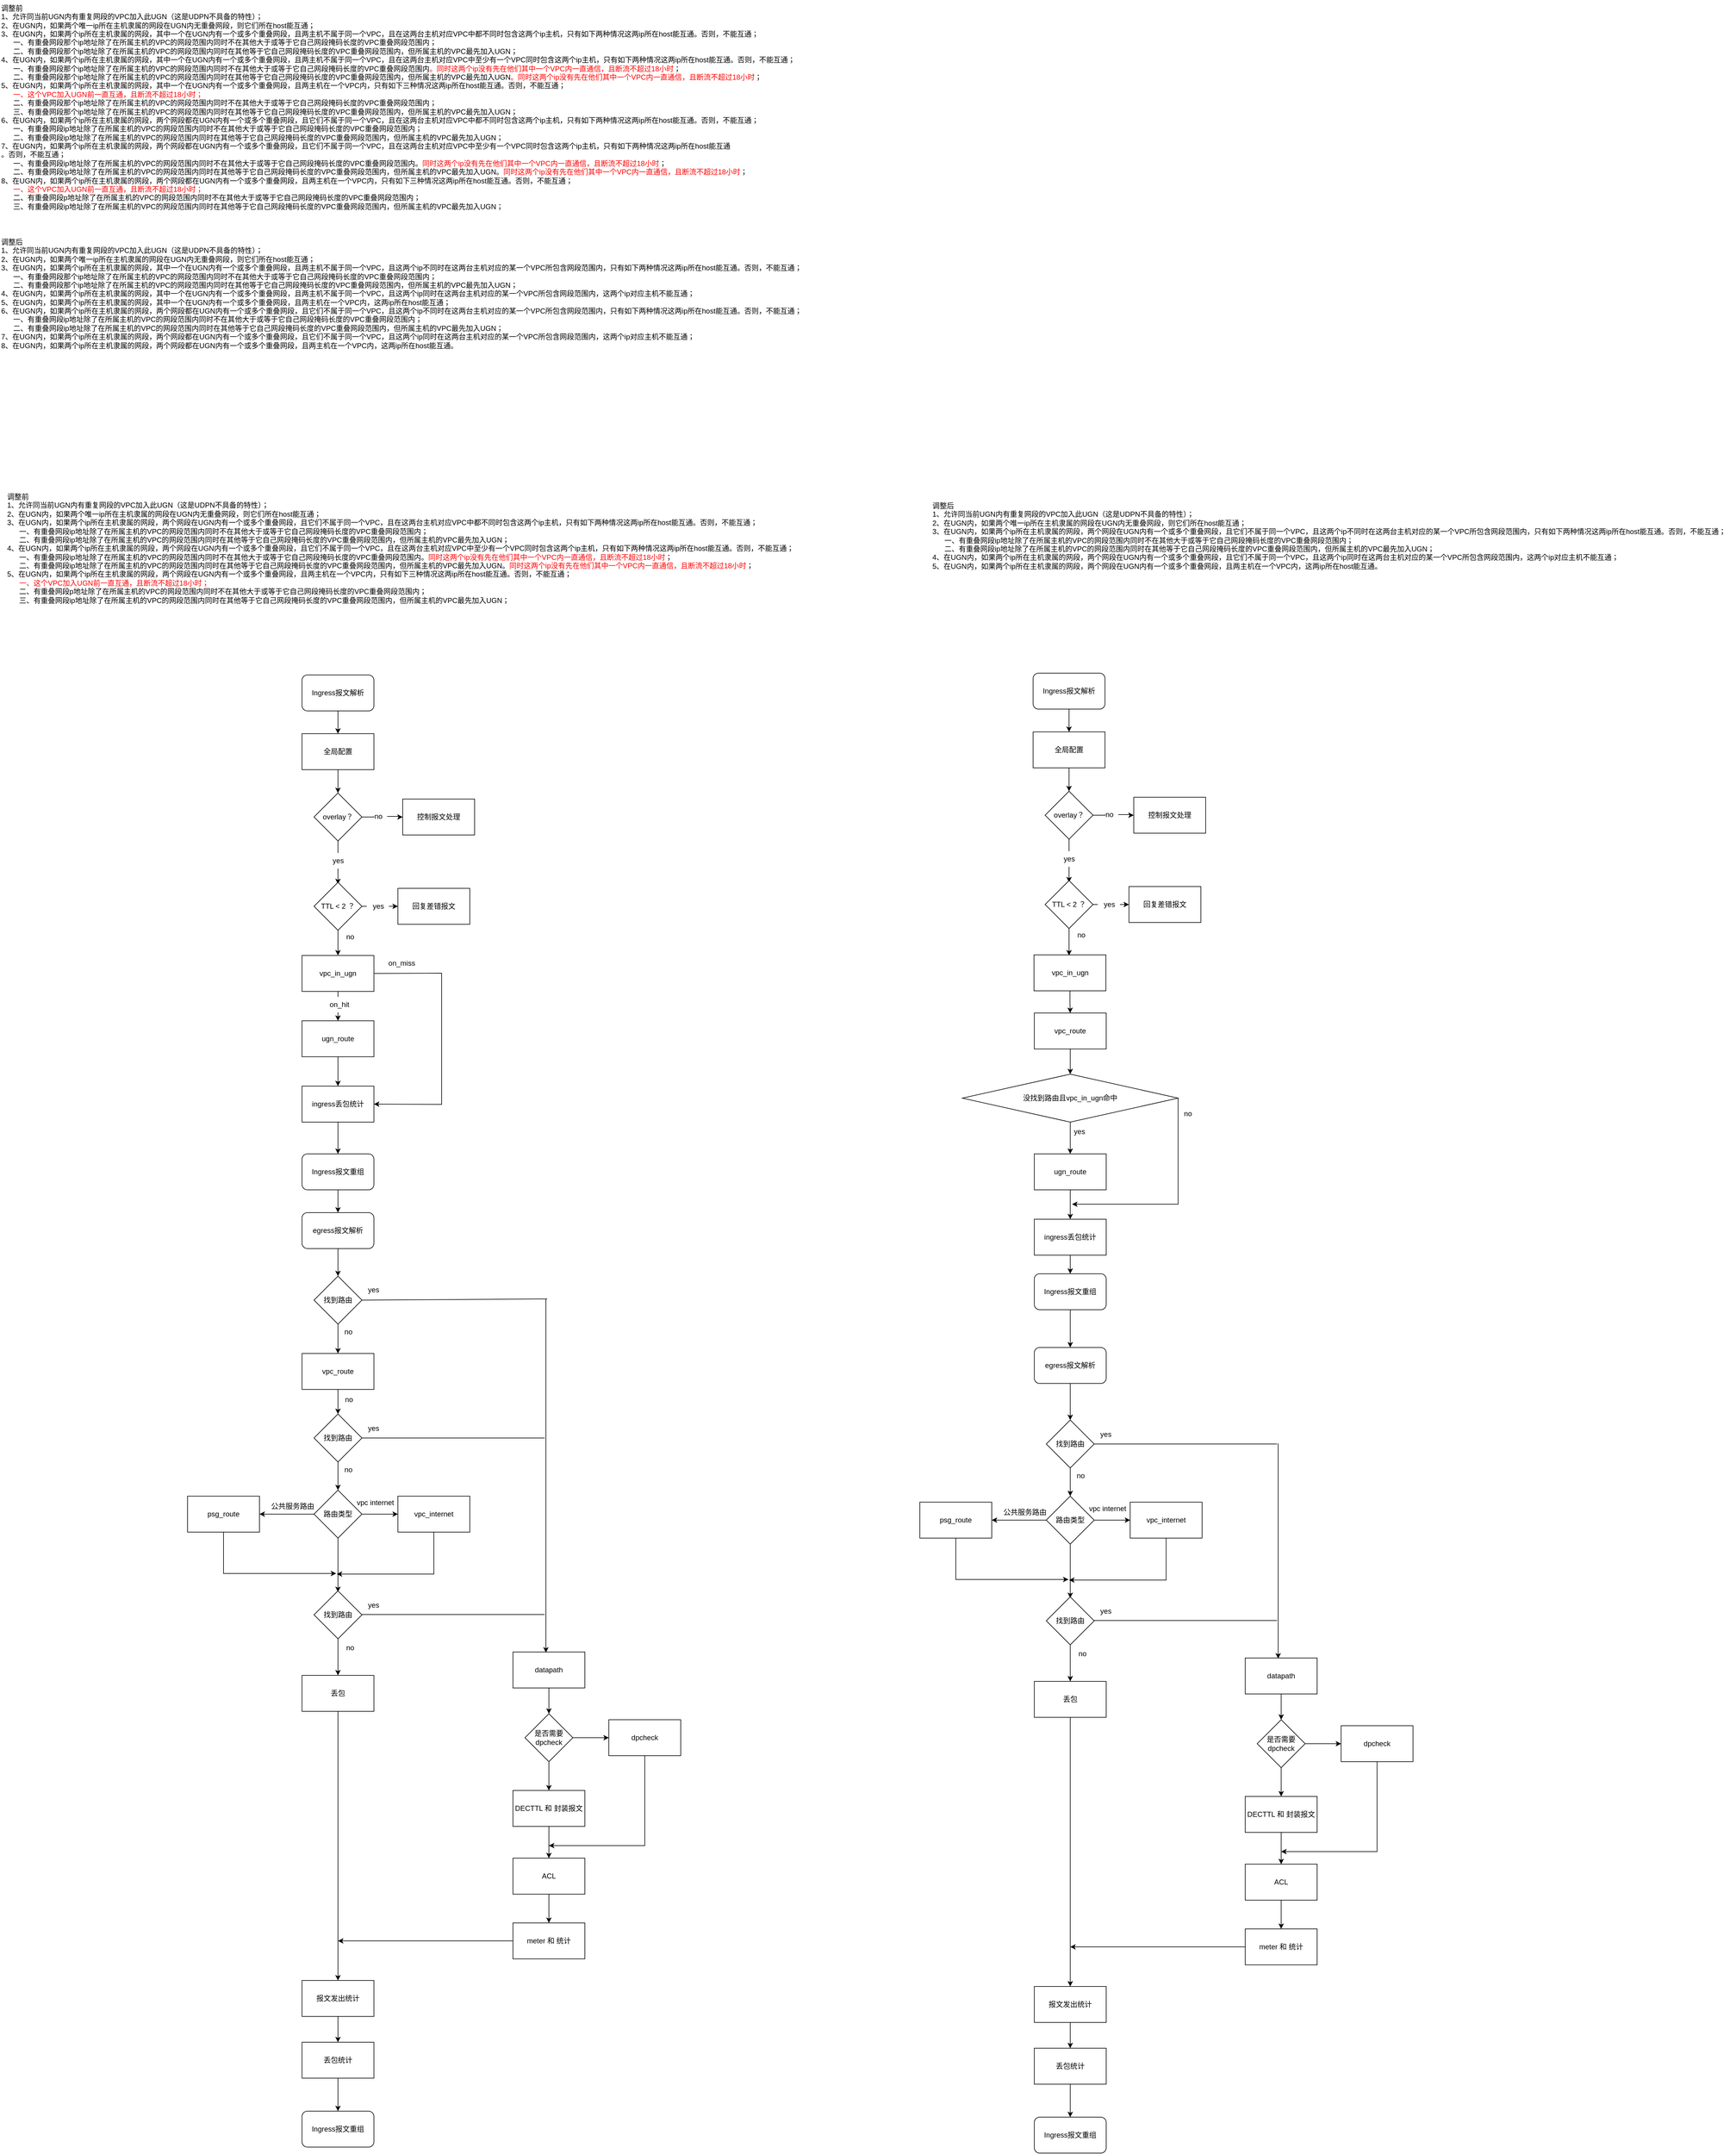 <mxfile version="22.1.18" type="github" pages="4">
  <diagram id="YkrAd5rtVJXaifrST15c" name="LRG">
    <mxGraphModel dx="2474" dy="2270" grid="0" gridSize="10" guides="1" tooltips="1" connect="1" arrows="1" fold="1" page="0" pageScale="1" pageWidth="827" pageHeight="1169" math="0" shadow="0">
      <root>
        <mxCell id="0" />
        <mxCell id="1" parent="0" />
        <mxCell id="SZW7YwkHF-WO_J5Xm0PH-10" value="" style="edgeStyle=orthogonalEdgeStyle;rounded=0;orthogonalLoop=1;jettySize=auto;html=1;" parent="1" source="SZW7YwkHF-WO_J5Xm0PH-1" target="SZW7YwkHF-WO_J5Xm0PH-9" edge="1">
          <mxGeometry relative="1" as="geometry" />
        </mxCell>
        <mxCell id="SZW7YwkHF-WO_J5Xm0PH-1" value="Ingress报文解析" style="rounded=1;whiteSpace=wrap;html=1;" parent="1" vertex="1">
          <mxGeometry x="340" y="94" width="120" height="60" as="geometry" />
        </mxCell>
        <mxCell id="SZW7YwkHF-WO_J5Xm0PH-12" value="" style="edgeStyle=orthogonalEdgeStyle;rounded=0;orthogonalLoop=1;jettySize=auto;html=1;" parent="1" source="SZW7YwkHF-WO_J5Xm0PH-9" target="SZW7YwkHF-WO_J5Xm0PH-11" edge="1">
          <mxGeometry relative="1" as="geometry" />
        </mxCell>
        <mxCell id="SZW7YwkHF-WO_J5Xm0PH-9" value="全局配置" style="rounded=0;whiteSpace=wrap;html=1;" parent="1" vertex="1">
          <mxGeometry x="340" y="192" width="120" height="60" as="geometry" />
        </mxCell>
        <mxCell id="SZW7YwkHF-WO_J5Xm0PH-14" value="" style="edgeStyle=orthogonalEdgeStyle;rounded=0;orthogonalLoop=1;jettySize=auto;html=1;startArrow=none;" parent="1" source="SZW7YwkHF-WO_J5Xm0PH-23" target="SZW7YwkHF-WO_J5Xm0PH-13" edge="1">
          <mxGeometry relative="1" as="geometry" />
        </mxCell>
        <mxCell id="SZW7YwkHF-WO_J5Xm0PH-16" value="" style="edgeStyle=orthogonalEdgeStyle;rounded=0;orthogonalLoop=1;jettySize=auto;html=1;startArrow=none;exitX=0.5;exitY=1;exitDx=0;exitDy=0;" parent="1" target="SZW7YwkHF-WO_J5Xm0PH-15" edge="1" source="B-z5cFuPF17m2aiMed3u-7">
          <mxGeometry relative="1" as="geometry">
            <mxPoint x="400" y="549" as="sourcePoint" />
          </mxGeometry>
        </mxCell>
        <mxCell id="SZW7YwkHF-WO_J5Xm0PH-11" value="overlay？" style="rhombus;whiteSpace=wrap;html=1;rounded=0;" parent="1" vertex="1">
          <mxGeometry x="360" y="291" width="80" height="80" as="geometry" />
        </mxCell>
        <mxCell id="SZW7YwkHF-WO_J5Xm0PH-13" value="控制报文处理" style="whiteSpace=wrap;html=1;rounded=0;" parent="1" vertex="1">
          <mxGeometry x="508" y="301" width="120" height="60" as="geometry" />
        </mxCell>
        <mxCell id="SZW7YwkHF-WO_J5Xm0PH-20" value="" style="edgeStyle=orthogonalEdgeStyle;rounded=0;orthogonalLoop=1;jettySize=auto;html=1;" parent="1" source="SZW7YwkHF-WO_J5Xm0PH-15" target="SZW7YwkHF-WO_J5Xm0PH-19" edge="1">
          <mxGeometry relative="1" as="geometry" />
        </mxCell>
        <mxCell id="SZW7YwkHF-WO_J5Xm0PH-15" value="vpc_in_ugn" style="whiteSpace=wrap;html=1;rounded=0;" parent="1" vertex="1">
          <mxGeometry x="340" y="562" width="120" height="60" as="geometry" />
        </mxCell>
        <mxCell id="B-z5cFuPF17m2aiMed3u-23" value="" style="edgeStyle=orthogonalEdgeStyle;rounded=0;orthogonalLoop=1;jettySize=auto;html=1;" edge="1" parent="1" source="SZW7YwkHF-WO_J5Xm0PH-17" target="B-z5cFuPF17m2aiMed3u-22">
          <mxGeometry relative="1" as="geometry" />
        </mxCell>
        <mxCell id="SZW7YwkHF-WO_J5Xm0PH-17" value="vpc_route" style="whiteSpace=wrap;html=1;rounded=0;" parent="1" vertex="1">
          <mxGeometry x="340" y="1226" width="120" height="60" as="geometry" />
        </mxCell>
        <mxCell id="SZW7YwkHF-WO_J5Xm0PH-29" value="" style="edgeStyle=orthogonalEdgeStyle;rounded=0;orthogonalLoop=1;jettySize=auto;html=1;" parent="1" source="SZW7YwkHF-WO_J5Xm0PH-19" target="SZW7YwkHF-WO_J5Xm0PH-28" edge="1">
          <mxGeometry relative="1" as="geometry" />
        </mxCell>
        <mxCell id="SZW7YwkHF-WO_J5Xm0PH-19" value="ugn_route" style="whiteSpace=wrap;html=1;rounded=0;" parent="1" vertex="1">
          <mxGeometry x="340" y="671" width="120" height="60" as="geometry" />
        </mxCell>
        <mxCell id="SZW7YwkHF-WO_J5Xm0PH-26" value="" style="edgeStyle=orthogonalEdgeStyle;rounded=0;orthogonalLoop=1;jettySize=auto;html=1;exitX=0.5;exitY=1;exitDx=0;exitDy=0;" parent="1" source="SZW7YwkHF-WO_J5Xm0PH-11" edge="1">
          <mxGeometry relative="1" as="geometry">
            <mxPoint x="400" y="422" as="sourcePoint" />
            <mxPoint x="400" y="443" as="targetPoint" />
          </mxGeometry>
        </mxCell>
        <mxCell id="SZW7YwkHF-WO_J5Xm0PH-21" value="yes" style="text;html=1;align=center;verticalAlign=middle;resizable=0;points=[];autosize=1;fillColor=#FFFFFF;" parent="1" vertex="1">
          <mxGeometry x="381.5" y="391" width="37" height="26" as="geometry" />
        </mxCell>
        <mxCell id="SZW7YwkHF-WO_J5Xm0PH-23" value="no" style="text;html=1;align=center;verticalAlign=middle;resizable=0;points=[];autosize=1;strokeColor=none;fillColor=#FFFFFF;" parent="1" vertex="1">
          <mxGeometry x="451" y="317" width="31" height="26" as="geometry" />
        </mxCell>
        <mxCell id="SZW7YwkHF-WO_J5Xm0PH-24" value="" style="edgeStyle=orthogonalEdgeStyle;rounded=0;orthogonalLoop=1;jettySize=auto;html=1;endArrow=none;" parent="1" source="SZW7YwkHF-WO_J5Xm0PH-11" target="SZW7YwkHF-WO_J5Xm0PH-23" edge="1">
          <mxGeometry relative="1" as="geometry">
            <mxPoint x="440" y="331" as="sourcePoint" />
            <mxPoint x="500" y="331" as="targetPoint" />
          </mxGeometry>
        </mxCell>
        <mxCell id="SZW7YwkHF-WO_J5Xm0PH-27" value="on_hit" style="text;html=1;align=center;verticalAlign=middle;resizable=0;points=[];autosize=1;strokeColor=none;fillColor=default;" parent="1" vertex="1">
          <mxGeometry x="376" y="631" width="51" height="26" as="geometry" />
        </mxCell>
        <mxCell id="SZW7YwkHF-WO_J5Xm0PH-44" value="" style="edgeStyle=orthogonalEdgeStyle;rounded=0;orthogonalLoop=1;jettySize=auto;html=1;entryX=0.5;entryY=0;entryDx=0;entryDy=0;" parent="1" source="SZW7YwkHF-WO_J5Xm0PH-28" target="SZW7YwkHF-WO_J5Xm0PH-45" edge="1">
          <mxGeometry relative="1" as="geometry">
            <mxPoint x="400" y="923" as="targetPoint" />
          </mxGeometry>
        </mxCell>
        <mxCell id="SZW7YwkHF-WO_J5Xm0PH-28" value="ingress丢包统计" style="whiteSpace=wrap;html=1;rounded=0;" parent="1" vertex="1">
          <mxGeometry x="340" y="780" width="120" height="60" as="geometry" />
        </mxCell>
        <mxCell id="SZW7YwkHF-WO_J5Xm0PH-32" value="psg_route" style="whiteSpace=wrap;html=1;rounded=0;" parent="1" vertex="1">
          <mxGeometry x="149" y="1464" width="120" height="60" as="geometry" />
        </mxCell>
        <mxCell id="SZW7YwkHF-WO_J5Xm0PH-41" value="" style="endArrow=classic;html=1;rounded=0;entryX=1;entryY=0.5;entryDx=0;entryDy=0;exitX=1;exitY=0.5;exitDx=0;exitDy=0;" parent="1" target="SZW7YwkHF-WO_J5Xm0PH-28" edge="1" source="SZW7YwkHF-WO_J5Xm0PH-15">
          <mxGeometry width="50" height="50" relative="1" as="geometry">
            <mxPoint x="281" y="592.5" as="sourcePoint" />
            <mxPoint x="281" y="810.5" as="targetPoint" />
            <Array as="points">
              <mxPoint x="573" y="591.5" />
              <mxPoint x="573" y="810.5" />
            </Array>
          </mxGeometry>
        </mxCell>
        <mxCell id="B-z5cFuPF17m2aiMed3u-16" value="" style="edgeStyle=orthogonalEdgeStyle;rounded=0;orthogonalLoop=1;jettySize=auto;html=1;" edge="1" parent="1" source="SZW7YwkHF-WO_J5Xm0PH-45" target="B-z5cFuPF17m2aiMed3u-15">
          <mxGeometry relative="1" as="geometry" />
        </mxCell>
        <mxCell id="SZW7YwkHF-WO_J5Xm0PH-45" value="Ingress报文重组" style="rounded=1;whiteSpace=wrap;html=1;" parent="1" vertex="1">
          <mxGeometry x="340" y="893" width="120" height="60" as="geometry" />
        </mxCell>
        <mxCell id="SZW7YwkHF-WO_J5Xm0PH-58" value="on_miss" style="text;html=1;align=center;verticalAlign=middle;resizable=0;points=[];autosize=1;strokeColor=none;fillColor=default;" parent="1" vertex="1">
          <mxGeometry x="474" y="562" width="63" height="26" as="geometry" />
        </mxCell>
        <mxCell id="B-z5cFuPF17m2aiMed3u-9" value="" style="edgeStyle=orthogonalEdgeStyle;rounded=0;orthogonalLoop=1;jettySize=auto;html=1;" edge="1" parent="1" source="B-z5cFuPF17m2aiMed3u-7" target="B-z5cFuPF17m2aiMed3u-8">
          <mxGeometry relative="1" as="geometry" />
        </mxCell>
        <mxCell id="B-z5cFuPF17m2aiMed3u-7" value="TTL &amp;lt; 2 ？" style="rhombus;whiteSpace=wrap;html=1;rounded=0;" vertex="1" parent="1">
          <mxGeometry x="360" y="440" width="80" height="80" as="geometry" />
        </mxCell>
        <mxCell id="B-z5cFuPF17m2aiMed3u-8" value="回复差错报文" style="whiteSpace=wrap;html=1;rounded=0;" vertex="1" parent="1">
          <mxGeometry x="500" y="450" width="120" height="60" as="geometry" />
        </mxCell>
        <mxCell id="B-z5cFuPF17m2aiMed3u-10" value="yes" style="text;html=1;align=center;verticalAlign=middle;resizable=0;points=[];autosize=1;fillColor=#FFFFFF;" vertex="1" parent="1">
          <mxGeometry x="448" y="467" width="37" height="26" as="geometry" />
        </mxCell>
        <mxCell id="B-z5cFuPF17m2aiMed3u-11" value="no" style="text;html=1;align=center;verticalAlign=middle;resizable=0;points=[];autosize=1;strokeColor=none;fillColor=#FFFFFF;" vertex="1" parent="1">
          <mxGeometry x="404" y="518" width="31" height="26" as="geometry" />
        </mxCell>
        <mxCell id="B-z5cFuPF17m2aiMed3u-19" value="" style="edgeStyle=orthogonalEdgeStyle;rounded=0;orthogonalLoop=1;jettySize=auto;html=1;exitX=0.5;exitY=1;exitDx=0;exitDy=0;" edge="1" parent="1" source="B-z5cFuPF17m2aiMed3u-20" target="SZW7YwkHF-WO_J5Xm0PH-17">
          <mxGeometry relative="1" as="geometry" />
        </mxCell>
        <mxCell id="B-z5cFuPF17m2aiMed3u-21" value="" style="edgeStyle=orthogonalEdgeStyle;rounded=0;orthogonalLoop=1;jettySize=auto;html=1;" edge="1" parent="1" source="B-z5cFuPF17m2aiMed3u-15" target="B-z5cFuPF17m2aiMed3u-20">
          <mxGeometry relative="1" as="geometry" />
        </mxCell>
        <mxCell id="B-z5cFuPF17m2aiMed3u-15" value="egress报文解析" style="rounded=1;whiteSpace=wrap;html=1;" vertex="1" parent="1">
          <mxGeometry x="340" y="991" width="120" height="60" as="geometry" />
        </mxCell>
        <mxCell id="B-z5cFuPF17m2aiMed3u-20" value="找到路由" style="rhombus;whiteSpace=wrap;html=1;rounded=0;" vertex="1" parent="1">
          <mxGeometry x="360" y="1097" width="80" height="80" as="geometry" />
        </mxCell>
        <mxCell id="B-z5cFuPF17m2aiMed3u-25" value="" style="edgeStyle=orthogonalEdgeStyle;rounded=0;orthogonalLoop=1;jettySize=auto;html=1;" edge="1" parent="1" source="B-z5cFuPF17m2aiMed3u-22" target="B-z5cFuPF17m2aiMed3u-24">
          <mxGeometry relative="1" as="geometry" />
        </mxCell>
        <mxCell id="B-z5cFuPF17m2aiMed3u-22" value="找到路由" style="rhombus;whiteSpace=wrap;html=1;rounded=0;" vertex="1" parent="1">
          <mxGeometry x="360" y="1327" width="80" height="80" as="geometry" />
        </mxCell>
        <mxCell id="B-z5cFuPF17m2aiMed3u-26" value="" style="edgeStyle=orthogonalEdgeStyle;rounded=0;orthogonalLoop=1;jettySize=auto;html=1;" edge="1" parent="1" source="B-z5cFuPF17m2aiMed3u-24" target="SZW7YwkHF-WO_J5Xm0PH-32">
          <mxGeometry relative="1" as="geometry" />
        </mxCell>
        <mxCell id="B-z5cFuPF17m2aiMed3u-29" value="" style="edgeStyle=orthogonalEdgeStyle;rounded=0;orthogonalLoop=1;jettySize=auto;html=1;" edge="1" parent="1" source="B-z5cFuPF17m2aiMed3u-24" target="B-z5cFuPF17m2aiMed3u-28">
          <mxGeometry relative="1" as="geometry" />
        </mxCell>
        <mxCell id="B-z5cFuPF17m2aiMed3u-32" value="" style="edgeStyle=orthogonalEdgeStyle;rounded=0;orthogonalLoop=1;jettySize=auto;html=1;" edge="1" parent="1" source="B-z5cFuPF17m2aiMed3u-24">
          <mxGeometry relative="1" as="geometry">
            <mxPoint x="400" y="1624" as="targetPoint" />
          </mxGeometry>
        </mxCell>
        <mxCell id="B-z5cFuPF17m2aiMed3u-24" value="路由类型" style="rhombus;whiteSpace=wrap;html=1;rounded=0;" vertex="1" parent="1">
          <mxGeometry x="360" y="1454" width="80" height="80" as="geometry" />
        </mxCell>
        <mxCell id="B-z5cFuPF17m2aiMed3u-27" value="公共服务路由" style="text;html=1;align=center;verticalAlign=middle;resizable=0;points=[];autosize=1;strokeColor=none;fillColor=none;" vertex="1" parent="1">
          <mxGeometry x="279" y="1468" width="90" height="26" as="geometry" />
        </mxCell>
        <mxCell id="B-z5cFuPF17m2aiMed3u-28" value="vpc_internet" style="whiteSpace=wrap;html=1;rounded=0;" vertex="1" parent="1">
          <mxGeometry x="500" y="1464" width="120" height="60" as="geometry" />
        </mxCell>
        <mxCell id="B-z5cFuPF17m2aiMed3u-30" value="vpc internet" style="text;html=1;align=center;verticalAlign=middle;resizable=0;points=[];autosize=1;strokeColor=none;fillColor=none;" vertex="1" parent="1">
          <mxGeometry x="422" y="1462" width="80" height="26" as="geometry" />
        </mxCell>
        <mxCell id="B-z5cFuPF17m2aiMed3u-33" value="" style="endArrow=classic;html=1;rounded=0;exitX=0.5;exitY=1;exitDx=0;exitDy=0;" edge="1" parent="1" source="B-z5cFuPF17m2aiMed3u-28">
          <mxGeometry width="50" height="50" relative="1" as="geometry">
            <mxPoint x="797" y="1231" as="sourcePoint" />
            <mxPoint x="398" y="1594" as="targetPoint" />
            <Array as="points">
              <mxPoint x="560" y="1594" />
            </Array>
          </mxGeometry>
        </mxCell>
        <mxCell id="B-z5cFuPF17m2aiMed3u-34" value="" style="endArrow=classic;html=1;rounded=0;exitX=0.5;exitY=1;exitDx=0;exitDy=0;" edge="1" parent="1" source="SZW7YwkHF-WO_J5Xm0PH-32">
          <mxGeometry width="50" height="50" relative="1" as="geometry">
            <mxPoint x="797" y="1231" as="sourcePoint" />
            <mxPoint x="397" y="1593" as="targetPoint" />
            <Array as="points">
              <mxPoint x="209" y="1593" />
            </Array>
          </mxGeometry>
        </mxCell>
        <mxCell id="B-z5cFuPF17m2aiMed3u-37" value="" style="edgeStyle=orthogonalEdgeStyle;rounded=0;orthogonalLoop=1;jettySize=auto;html=1;" edge="1" parent="1" source="B-z5cFuPF17m2aiMed3u-35" target="B-z5cFuPF17m2aiMed3u-36">
          <mxGeometry relative="1" as="geometry" />
        </mxCell>
        <mxCell id="B-z5cFuPF17m2aiMed3u-35" value="找到路由" style="rhombus;whiteSpace=wrap;html=1;rounded=0;" vertex="1" parent="1">
          <mxGeometry x="360" y="1622" width="80" height="80" as="geometry" />
        </mxCell>
        <mxCell id="B-z5cFuPF17m2aiMed3u-40" value="" style="edgeStyle=orthogonalEdgeStyle;rounded=0;orthogonalLoop=1;jettySize=auto;html=1;" edge="1" parent="1" source="B-z5cFuPF17m2aiMed3u-36" target="B-z5cFuPF17m2aiMed3u-39">
          <mxGeometry relative="1" as="geometry" />
        </mxCell>
        <mxCell id="B-z5cFuPF17m2aiMed3u-36" value="丢包" style="whiteSpace=wrap;html=1;rounded=0;" vertex="1" parent="1">
          <mxGeometry x="340" y="1763" width="120" height="60" as="geometry" />
        </mxCell>
        <mxCell id="B-z5cFuPF17m2aiMed3u-38" value="no" style="text;html=1;align=center;verticalAlign=middle;resizable=0;points=[];autosize=1;strokeColor=none;fillColor=none;" vertex="1" parent="1">
          <mxGeometry x="404" y="1704" width="31" height="26" as="geometry" />
        </mxCell>
        <mxCell id="B-z5cFuPF17m2aiMed3u-42" value="" style="edgeStyle=orthogonalEdgeStyle;rounded=0;orthogonalLoop=1;jettySize=auto;html=1;" edge="1" parent="1" source="B-z5cFuPF17m2aiMed3u-39" target="B-z5cFuPF17m2aiMed3u-41">
          <mxGeometry relative="1" as="geometry" />
        </mxCell>
        <mxCell id="B-z5cFuPF17m2aiMed3u-39" value="报文发出统计" style="whiteSpace=wrap;html=1;rounded=0;" vertex="1" parent="1">
          <mxGeometry x="340" y="2272" width="120" height="60" as="geometry" />
        </mxCell>
        <mxCell id="B-z5cFuPF17m2aiMed3u-46" value="" style="edgeStyle=orthogonalEdgeStyle;rounded=0;orthogonalLoop=1;jettySize=auto;html=1;" edge="1" parent="1" source="B-z5cFuPF17m2aiMed3u-41" target="B-z5cFuPF17m2aiMed3u-45">
          <mxGeometry relative="1" as="geometry" />
        </mxCell>
        <mxCell id="B-z5cFuPF17m2aiMed3u-41" value="丢包统计" style="whiteSpace=wrap;html=1;rounded=0;" vertex="1" parent="1">
          <mxGeometry x="340" y="2375" width="120" height="60" as="geometry" />
        </mxCell>
        <mxCell id="B-z5cFuPF17m2aiMed3u-43" value="" style="endArrow=classic;html=1;rounded=0;" edge="1" parent="1">
          <mxGeometry width="50" height="50" relative="1" as="geometry">
            <mxPoint x="747" y="1135" as="sourcePoint" />
            <mxPoint x="747" y="1725" as="targetPoint" />
          </mxGeometry>
        </mxCell>
        <mxCell id="B-z5cFuPF17m2aiMed3u-45" value="Ingress报文重组" style="rounded=1;whiteSpace=wrap;html=1;" vertex="1" parent="1">
          <mxGeometry x="340" y="2490" width="120" height="60" as="geometry" />
        </mxCell>
        <mxCell id="B-z5cFuPF17m2aiMed3u-47" value="no" style="text;html=1;align=center;verticalAlign=middle;resizable=0;points=[];autosize=1;strokeColor=none;fillColor=none;" vertex="1" parent="1">
          <mxGeometry x="401" y="1407" width="31" height="26" as="geometry" />
        </mxCell>
        <mxCell id="B-z5cFuPF17m2aiMed3u-48" value="no" style="text;html=1;align=center;verticalAlign=middle;resizable=0;points=[];autosize=1;strokeColor=none;fillColor=none;" vertex="1" parent="1">
          <mxGeometry x="402" y="1290" width="31" height="26" as="geometry" />
        </mxCell>
        <mxCell id="B-z5cFuPF17m2aiMed3u-49" value="no" style="text;html=1;align=center;verticalAlign=middle;resizable=0;points=[];autosize=1;strokeColor=none;fillColor=none;" vertex="1" parent="1">
          <mxGeometry x="401" y="1177" width="31" height="26" as="geometry" />
        </mxCell>
        <mxCell id="B-z5cFuPF17m2aiMed3u-50" value="" style="endArrow=none;html=1;rounded=0;exitX=1;exitY=0.5;exitDx=0;exitDy=0;" edge="1" parent="1" source="B-z5cFuPF17m2aiMed3u-20">
          <mxGeometry width="50" height="50" relative="1" as="geometry">
            <mxPoint x="797" y="1033" as="sourcePoint" />
            <mxPoint x="749" y="1135" as="targetPoint" />
          </mxGeometry>
        </mxCell>
        <mxCell id="B-z5cFuPF17m2aiMed3u-51" value="" style="endArrow=none;html=1;rounded=0;exitX=1;exitY=0.5;exitDx=0;exitDy=0;" edge="1" parent="1" source="B-z5cFuPF17m2aiMed3u-22">
          <mxGeometry width="50" height="50" relative="1" as="geometry">
            <mxPoint x="440" y="1365" as="sourcePoint" />
            <mxPoint x="745" y="1367" as="targetPoint" />
          </mxGeometry>
        </mxCell>
        <mxCell id="B-z5cFuPF17m2aiMed3u-52" value="" style="endArrow=none;html=1;rounded=0;exitX=1;exitY=0.5;exitDx=0;exitDy=0;" edge="1" parent="1">
          <mxGeometry width="50" height="50" relative="1" as="geometry">
            <mxPoint x="440" y="1661.5" as="sourcePoint" />
            <mxPoint x="745" y="1661.5" as="targetPoint" />
          </mxGeometry>
        </mxCell>
        <mxCell id="B-z5cFuPF17m2aiMed3u-53" value="yes" style="text;html=1;align=center;verticalAlign=middle;resizable=0;points=[];autosize=1;strokeColor=none;fillColor=none;" vertex="1" parent="1">
          <mxGeometry x="440" y="1107" width="37" height="26" as="geometry" />
        </mxCell>
        <mxCell id="B-z5cFuPF17m2aiMed3u-54" value="yes" style="text;html=1;align=center;verticalAlign=middle;resizable=0;points=[];autosize=1;strokeColor=none;fillColor=none;" vertex="1" parent="1">
          <mxGeometry x="440.5" y="1338" width="37" height="26" as="geometry" />
        </mxCell>
        <mxCell id="B-z5cFuPF17m2aiMed3u-55" value="yes" style="text;html=1;align=center;verticalAlign=middle;resizable=0;points=[];autosize=1;strokeColor=none;fillColor=none;" vertex="1" parent="1">
          <mxGeometry x="440" y="1633" width="37" height="26" as="geometry" />
        </mxCell>
        <mxCell id="B-z5cFuPF17m2aiMed3u-61" value="" style="edgeStyle=orthogonalEdgeStyle;rounded=0;orthogonalLoop=1;jettySize=auto;html=1;" edge="1" parent="1" source="B-z5cFuPF17m2aiMed3u-56" target="B-z5cFuPF17m2aiMed3u-60">
          <mxGeometry relative="1" as="geometry" />
        </mxCell>
        <mxCell id="B-z5cFuPF17m2aiMed3u-56" value="datapath" style="rounded=0;whiteSpace=wrap;html=1;" vertex="1" parent="1">
          <mxGeometry x="692" y="1724" width="120" height="60" as="geometry" />
        </mxCell>
        <mxCell id="B-z5cFuPF17m2aiMed3u-63" value="" style="edgeStyle=orthogonalEdgeStyle;rounded=0;orthogonalLoop=1;jettySize=auto;html=1;" edge="1" parent="1" source="B-z5cFuPF17m2aiMed3u-60" target="B-z5cFuPF17m2aiMed3u-62">
          <mxGeometry relative="1" as="geometry" />
        </mxCell>
        <mxCell id="B-z5cFuPF17m2aiMed3u-65" value="" style="edgeStyle=orthogonalEdgeStyle;rounded=0;orthogonalLoop=1;jettySize=auto;html=1;" edge="1" parent="1" source="B-z5cFuPF17m2aiMed3u-60" target="B-z5cFuPF17m2aiMed3u-64">
          <mxGeometry relative="1" as="geometry" />
        </mxCell>
        <mxCell id="B-z5cFuPF17m2aiMed3u-60" value="是否需要dpcheck" style="rhombus;whiteSpace=wrap;html=1;rounded=0;" vertex="1" parent="1">
          <mxGeometry x="712" y="1827" width="80" height="80" as="geometry" />
        </mxCell>
        <mxCell id="B-z5cFuPF17m2aiMed3u-62" value="dpcheck" style="whiteSpace=wrap;html=1;rounded=0;" vertex="1" parent="1">
          <mxGeometry x="852" y="1837" width="120" height="60" as="geometry" />
        </mxCell>
        <mxCell id="B-z5cFuPF17m2aiMed3u-67" value="" style="edgeStyle=orthogonalEdgeStyle;rounded=0;orthogonalLoop=1;jettySize=auto;html=1;" edge="1" parent="1" source="B-z5cFuPF17m2aiMed3u-64" target="B-z5cFuPF17m2aiMed3u-66">
          <mxGeometry relative="1" as="geometry" />
        </mxCell>
        <mxCell id="B-z5cFuPF17m2aiMed3u-64" value="DECTTL 和 封装报文" style="whiteSpace=wrap;html=1;rounded=0;" vertex="1" parent="1">
          <mxGeometry x="692" y="1955" width="120" height="60" as="geometry" />
        </mxCell>
        <mxCell id="B-z5cFuPF17m2aiMed3u-69" value="" style="edgeStyle=orthogonalEdgeStyle;rounded=0;orthogonalLoop=1;jettySize=auto;html=1;" edge="1" parent="1" source="B-z5cFuPF17m2aiMed3u-66" target="B-z5cFuPF17m2aiMed3u-68">
          <mxGeometry relative="1" as="geometry" />
        </mxCell>
        <mxCell id="B-z5cFuPF17m2aiMed3u-66" value="ACL" style="whiteSpace=wrap;html=1;rounded=0;" vertex="1" parent="1">
          <mxGeometry x="692" y="2068" width="120" height="60" as="geometry" />
        </mxCell>
        <mxCell id="B-z5cFuPF17m2aiMed3u-68" value="meter 和 统计" style="whiteSpace=wrap;html=1;rounded=0;" vertex="1" parent="1">
          <mxGeometry x="692" y="2176" width="120" height="60" as="geometry" />
        </mxCell>
        <mxCell id="B-z5cFuPF17m2aiMed3u-70" value="" style="endArrow=classic;html=1;rounded=0;exitX=0.5;exitY=1;exitDx=0;exitDy=0;" edge="1" parent="1" source="B-z5cFuPF17m2aiMed3u-62">
          <mxGeometry width="50" height="50" relative="1" as="geometry">
            <mxPoint x="797" y="1846" as="sourcePoint" />
            <mxPoint x="752" y="2047" as="targetPoint" />
            <Array as="points">
              <mxPoint x="912" y="2047" />
            </Array>
          </mxGeometry>
        </mxCell>
        <mxCell id="B-z5cFuPF17m2aiMed3u-71" value="" style="endArrow=classic;html=1;rounded=0;exitX=0;exitY=0.5;exitDx=0;exitDy=0;" edge="1" parent="1" source="B-z5cFuPF17m2aiMed3u-68">
          <mxGeometry width="50" height="50" relative="1" as="geometry">
            <mxPoint x="797" y="2022" as="sourcePoint" />
            <mxPoint x="400" y="2206" as="targetPoint" />
          </mxGeometry>
        </mxCell>
        <mxCell id="B-z5cFuPF17m2aiMed3u-72" value="" style="edgeStyle=orthogonalEdgeStyle;rounded=0;orthogonalLoop=1;jettySize=auto;html=1;" edge="1" parent="1" source="B-z5cFuPF17m2aiMed3u-73" target="B-z5cFuPF17m2aiMed3u-75">
          <mxGeometry relative="1" as="geometry" />
        </mxCell>
        <mxCell id="B-z5cFuPF17m2aiMed3u-73" value="Ingress报文解析" style="rounded=1;whiteSpace=wrap;html=1;" vertex="1" parent="1">
          <mxGeometry x="1560" y="91" width="120" height="60" as="geometry" />
        </mxCell>
        <mxCell id="B-z5cFuPF17m2aiMed3u-74" value="" style="edgeStyle=orthogonalEdgeStyle;rounded=0;orthogonalLoop=1;jettySize=auto;html=1;" edge="1" parent="1" source="B-z5cFuPF17m2aiMed3u-75" target="B-z5cFuPF17m2aiMed3u-78">
          <mxGeometry relative="1" as="geometry" />
        </mxCell>
        <mxCell id="B-z5cFuPF17m2aiMed3u-75" value="全局配置" style="rounded=0;whiteSpace=wrap;html=1;" vertex="1" parent="1">
          <mxGeometry x="1560" y="189" width="120" height="60" as="geometry" />
        </mxCell>
        <mxCell id="B-z5cFuPF17m2aiMed3u-76" value="" style="edgeStyle=orthogonalEdgeStyle;rounded=0;orthogonalLoop=1;jettySize=auto;html=1;startArrow=none;" edge="1" parent="1" source="B-z5cFuPF17m2aiMed3u-88" target="B-z5cFuPF17m2aiMed3u-79">
          <mxGeometry relative="1" as="geometry" />
        </mxCell>
        <mxCell id="B-z5cFuPF17m2aiMed3u-77" value="" style="edgeStyle=orthogonalEdgeStyle;rounded=0;orthogonalLoop=1;jettySize=auto;html=1;startArrow=none;exitX=0.5;exitY=1;exitDx=0;exitDy=0;" edge="1" parent="1" source="B-z5cFuPF17m2aiMed3u-99">
          <mxGeometry relative="1" as="geometry">
            <mxPoint x="1620" y="546" as="sourcePoint" />
            <mxPoint x="1620" y="562" as="targetPoint" />
          </mxGeometry>
        </mxCell>
        <mxCell id="B-z5cFuPF17m2aiMed3u-78" value="overlay？" style="rhombus;whiteSpace=wrap;html=1;rounded=0;" vertex="1" parent="1">
          <mxGeometry x="1580" y="288" width="80" height="80" as="geometry" />
        </mxCell>
        <mxCell id="B-z5cFuPF17m2aiMed3u-79" value="控制报文处理" style="whiteSpace=wrap;html=1;rounded=0;" vertex="1" parent="1">
          <mxGeometry x="1728" y="298" width="120" height="60" as="geometry" />
        </mxCell>
        <mxCell id="B-z5cFuPF17m2aiMed3u-151" value="" style="edgeStyle=orthogonalEdgeStyle;rounded=0;orthogonalLoop=1;jettySize=auto;html=1;" edge="1" parent="1" source="B-z5cFuPF17m2aiMed3u-81" target="B-z5cFuPF17m2aiMed3u-83">
          <mxGeometry relative="1" as="geometry" />
        </mxCell>
        <mxCell id="B-z5cFuPF17m2aiMed3u-81" value="vpc_in_ugn" style="whiteSpace=wrap;html=1;rounded=0;" vertex="1" parent="1">
          <mxGeometry x="1561.5" y="561" width="120" height="60" as="geometry" />
        </mxCell>
        <mxCell id="B-z5cFuPF17m2aiMed3u-152" value="" style="edgeStyle=orthogonalEdgeStyle;rounded=0;orthogonalLoop=1;jettySize=auto;html=1;entryX=0.5;entryY=0;entryDx=0;entryDy=0;" edge="1" parent="1" source="B-z5cFuPF17m2aiMed3u-83" target="B-z5cFuPF17m2aiMed3u-106">
          <mxGeometry relative="1" as="geometry">
            <mxPoint x="1616" y="760" as="targetPoint" />
          </mxGeometry>
        </mxCell>
        <mxCell id="B-z5cFuPF17m2aiMed3u-83" value="vpc_route" style="whiteSpace=wrap;html=1;rounded=0;" vertex="1" parent="1">
          <mxGeometry x="1562" y="658" width="120" height="60" as="geometry" />
        </mxCell>
        <mxCell id="B-z5cFuPF17m2aiMed3u-84" value="" style="edgeStyle=orthogonalEdgeStyle;rounded=0;orthogonalLoop=1;jettySize=auto;html=1;" edge="1" parent="1" source="B-z5cFuPF17m2aiMed3u-85" target="B-z5cFuPF17m2aiMed3u-92">
          <mxGeometry relative="1" as="geometry" />
        </mxCell>
        <mxCell id="B-z5cFuPF17m2aiMed3u-85" value="ugn_route" style="whiteSpace=wrap;html=1;rounded=0;" vertex="1" parent="1">
          <mxGeometry x="1562" y="893" width="120" height="60" as="geometry" />
        </mxCell>
        <mxCell id="B-z5cFuPF17m2aiMed3u-86" value="" style="edgeStyle=orthogonalEdgeStyle;rounded=0;orthogonalLoop=1;jettySize=auto;html=1;exitX=0.5;exitY=1;exitDx=0;exitDy=0;" edge="1" parent="1" source="B-z5cFuPF17m2aiMed3u-78">
          <mxGeometry relative="1" as="geometry">
            <mxPoint x="1620" y="419" as="sourcePoint" />
            <mxPoint x="1620" y="440" as="targetPoint" />
          </mxGeometry>
        </mxCell>
        <mxCell id="B-z5cFuPF17m2aiMed3u-87" value="yes" style="text;html=1;align=center;verticalAlign=middle;resizable=0;points=[];autosize=1;fillColor=#FFFFFF;" vertex="1" parent="1">
          <mxGeometry x="1601.5" y="388" width="37" height="26" as="geometry" />
        </mxCell>
        <mxCell id="B-z5cFuPF17m2aiMed3u-88" value="no" style="text;html=1;align=center;verticalAlign=middle;resizable=0;points=[];autosize=1;strokeColor=none;fillColor=#FFFFFF;" vertex="1" parent="1">
          <mxGeometry x="1671" y="314" width="31" height="26" as="geometry" />
        </mxCell>
        <mxCell id="B-z5cFuPF17m2aiMed3u-89" value="" style="edgeStyle=orthogonalEdgeStyle;rounded=0;orthogonalLoop=1;jettySize=auto;html=1;endArrow=none;" edge="1" parent="1" source="B-z5cFuPF17m2aiMed3u-78" target="B-z5cFuPF17m2aiMed3u-88">
          <mxGeometry relative="1" as="geometry">
            <mxPoint x="1660" y="328" as="sourcePoint" />
            <mxPoint x="1720" y="328" as="targetPoint" />
          </mxGeometry>
        </mxCell>
        <mxCell id="B-z5cFuPF17m2aiMed3u-91" value="" style="edgeStyle=orthogonalEdgeStyle;rounded=0;orthogonalLoop=1;jettySize=auto;html=1;entryX=0.5;entryY=0;entryDx=0;entryDy=0;" edge="1" parent="1" source="B-z5cFuPF17m2aiMed3u-92" target="B-z5cFuPF17m2aiMed3u-96">
          <mxGeometry relative="1" as="geometry">
            <mxPoint x="1622" y="933" as="targetPoint" />
          </mxGeometry>
        </mxCell>
        <mxCell id="B-z5cFuPF17m2aiMed3u-92" value="ingress丢包统计" style="whiteSpace=wrap;html=1;rounded=0;" vertex="1" parent="1">
          <mxGeometry x="1562" y="1002" width="120" height="60" as="geometry" />
        </mxCell>
        <mxCell id="B-z5cFuPF17m2aiMed3u-93" value="psg_route" style="whiteSpace=wrap;html=1;rounded=0;" vertex="1" parent="1">
          <mxGeometry x="1371" y="1474" width="120" height="60" as="geometry" />
        </mxCell>
        <mxCell id="B-z5cFuPF17m2aiMed3u-95" value="" style="edgeStyle=orthogonalEdgeStyle;rounded=0;orthogonalLoop=1;jettySize=auto;html=1;" edge="1" parent="1" source="B-z5cFuPF17m2aiMed3u-96" target="B-z5cFuPF17m2aiMed3u-105">
          <mxGeometry relative="1" as="geometry" />
        </mxCell>
        <mxCell id="B-z5cFuPF17m2aiMed3u-96" value="Ingress报文重组" style="rounded=1;whiteSpace=wrap;html=1;" vertex="1" parent="1">
          <mxGeometry x="1562" y="1093" width="120" height="60" as="geometry" />
        </mxCell>
        <mxCell id="B-z5cFuPF17m2aiMed3u-98" value="" style="edgeStyle=orthogonalEdgeStyle;rounded=0;orthogonalLoop=1;jettySize=auto;html=1;" edge="1" parent="1" source="B-z5cFuPF17m2aiMed3u-99" target="B-z5cFuPF17m2aiMed3u-100">
          <mxGeometry relative="1" as="geometry" />
        </mxCell>
        <mxCell id="B-z5cFuPF17m2aiMed3u-99" value="TTL &amp;lt; 2 ？" style="rhombus;whiteSpace=wrap;html=1;rounded=0;" vertex="1" parent="1">
          <mxGeometry x="1580" y="437" width="80" height="80" as="geometry" />
        </mxCell>
        <mxCell id="B-z5cFuPF17m2aiMed3u-100" value="回复差错报文" style="whiteSpace=wrap;html=1;rounded=0;" vertex="1" parent="1">
          <mxGeometry x="1720" y="447" width="120" height="60" as="geometry" />
        </mxCell>
        <mxCell id="B-z5cFuPF17m2aiMed3u-101" value="yes" style="text;html=1;align=center;verticalAlign=middle;resizable=0;points=[];autosize=1;fillColor=#FFFFFF;" vertex="1" parent="1">
          <mxGeometry x="1668" y="464" width="37" height="26" as="geometry" />
        </mxCell>
        <mxCell id="B-z5cFuPF17m2aiMed3u-102" value="no" style="text;html=1;align=center;verticalAlign=middle;resizable=0;points=[];autosize=1;strokeColor=none;fillColor=#FFFFFF;" vertex="1" parent="1">
          <mxGeometry x="1624" y="515" width="31" height="26" as="geometry" />
        </mxCell>
        <mxCell id="B-z5cFuPF17m2aiMed3u-104" value="" style="edgeStyle=orthogonalEdgeStyle;rounded=0;orthogonalLoop=1;jettySize=auto;html=1;entryX=0.5;entryY=0;entryDx=0;entryDy=0;" edge="1" parent="1" source="B-z5cFuPF17m2aiMed3u-105" target="B-z5cFuPF17m2aiMed3u-108">
          <mxGeometry relative="1" as="geometry" />
        </mxCell>
        <mxCell id="B-z5cFuPF17m2aiMed3u-105" value="egress报文解析" style="rounded=1;whiteSpace=wrap;html=1;" vertex="1" parent="1">
          <mxGeometry x="1562" y="1216" width="120" height="60" as="geometry" />
        </mxCell>
        <mxCell id="B-z5cFuPF17m2aiMed3u-153" value="" style="edgeStyle=orthogonalEdgeStyle;rounded=0;orthogonalLoop=1;jettySize=auto;html=1;" edge="1" parent="1" source="B-z5cFuPF17m2aiMed3u-106" target="B-z5cFuPF17m2aiMed3u-85">
          <mxGeometry relative="1" as="geometry" />
        </mxCell>
        <mxCell id="B-z5cFuPF17m2aiMed3u-106" value="没找到路由且vpc_in_ugn命中" style="rhombus;whiteSpace=wrap;html=1;rounded=0;" vertex="1" parent="1">
          <mxGeometry x="1442" y="760" width="360" height="80" as="geometry" />
        </mxCell>
        <mxCell id="B-z5cFuPF17m2aiMed3u-107" value="" style="edgeStyle=orthogonalEdgeStyle;rounded=0;orthogonalLoop=1;jettySize=auto;html=1;" edge="1" parent="1" source="B-z5cFuPF17m2aiMed3u-108" target="B-z5cFuPF17m2aiMed3u-112">
          <mxGeometry relative="1" as="geometry" />
        </mxCell>
        <mxCell id="B-z5cFuPF17m2aiMed3u-108" value="找到路由" style="rhombus;whiteSpace=wrap;html=1;rounded=0;" vertex="1" parent="1">
          <mxGeometry x="1582" y="1337" width="80" height="80" as="geometry" />
        </mxCell>
        <mxCell id="B-z5cFuPF17m2aiMed3u-109" value="" style="edgeStyle=orthogonalEdgeStyle;rounded=0;orthogonalLoop=1;jettySize=auto;html=1;" edge="1" parent="1" source="B-z5cFuPF17m2aiMed3u-112" target="B-z5cFuPF17m2aiMed3u-93">
          <mxGeometry relative="1" as="geometry" />
        </mxCell>
        <mxCell id="B-z5cFuPF17m2aiMed3u-110" value="" style="edgeStyle=orthogonalEdgeStyle;rounded=0;orthogonalLoop=1;jettySize=auto;html=1;" edge="1" parent="1" source="B-z5cFuPF17m2aiMed3u-112" target="B-z5cFuPF17m2aiMed3u-114">
          <mxGeometry relative="1" as="geometry" />
        </mxCell>
        <mxCell id="B-z5cFuPF17m2aiMed3u-111" value="" style="edgeStyle=orthogonalEdgeStyle;rounded=0;orthogonalLoop=1;jettySize=auto;html=1;" edge="1" parent="1" source="B-z5cFuPF17m2aiMed3u-112">
          <mxGeometry relative="1" as="geometry">
            <mxPoint x="1622" y="1634" as="targetPoint" />
          </mxGeometry>
        </mxCell>
        <mxCell id="B-z5cFuPF17m2aiMed3u-112" value="路由类型" style="rhombus;whiteSpace=wrap;html=1;rounded=0;" vertex="1" parent="1">
          <mxGeometry x="1582" y="1464" width="80" height="80" as="geometry" />
        </mxCell>
        <mxCell id="B-z5cFuPF17m2aiMed3u-113" value="公共服务路由" style="text;html=1;align=center;verticalAlign=middle;resizable=0;points=[];autosize=1;strokeColor=none;fillColor=none;" vertex="1" parent="1">
          <mxGeometry x="1501" y="1478" width="90" height="26" as="geometry" />
        </mxCell>
        <mxCell id="B-z5cFuPF17m2aiMed3u-114" value="vpc_internet" style="whiteSpace=wrap;html=1;rounded=0;" vertex="1" parent="1">
          <mxGeometry x="1722" y="1474" width="120" height="60" as="geometry" />
        </mxCell>
        <mxCell id="B-z5cFuPF17m2aiMed3u-115" value="vpc internet" style="text;html=1;align=center;verticalAlign=middle;resizable=0;points=[];autosize=1;strokeColor=none;fillColor=none;" vertex="1" parent="1">
          <mxGeometry x="1644" y="1472" width="80" height="26" as="geometry" />
        </mxCell>
        <mxCell id="B-z5cFuPF17m2aiMed3u-116" value="" style="endArrow=classic;html=1;rounded=0;exitX=0.5;exitY=1;exitDx=0;exitDy=0;" edge="1" parent="1" source="B-z5cFuPF17m2aiMed3u-114">
          <mxGeometry width="50" height="50" relative="1" as="geometry">
            <mxPoint x="2019" y="1241" as="sourcePoint" />
            <mxPoint x="1620" y="1604" as="targetPoint" />
            <Array as="points">
              <mxPoint x="1782" y="1604" />
            </Array>
          </mxGeometry>
        </mxCell>
        <mxCell id="B-z5cFuPF17m2aiMed3u-117" value="" style="endArrow=classic;html=1;rounded=0;exitX=0.5;exitY=1;exitDx=0;exitDy=0;" edge="1" parent="1" source="B-z5cFuPF17m2aiMed3u-93">
          <mxGeometry width="50" height="50" relative="1" as="geometry">
            <mxPoint x="2019" y="1241" as="sourcePoint" />
            <mxPoint x="1619" y="1603" as="targetPoint" />
            <Array as="points">
              <mxPoint x="1431" y="1603" />
            </Array>
          </mxGeometry>
        </mxCell>
        <mxCell id="B-z5cFuPF17m2aiMed3u-118" value="" style="edgeStyle=orthogonalEdgeStyle;rounded=0;orthogonalLoop=1;jettySize=auto;html=1;" edge="1" parent="1" source="B-z5cFuPF17m2aiMed3u-119" target="B-z5cFuPF17m2aiMed3u-121">
          <mxGeometry relative="1" as="geometry" />
        </mxCell>
        <mxCell id="B-z5cFuPF17m2aiMed3u-119" value="找到路由" style="rhombus;whiteSpace=wrap;html=1;rounded=0;" vertex="1" parent="1">
          <mxGeometry x="1582" y="1632" width="80" height="80" as="geometry" />
        </mxCell>
        <mxCell id="B-z5cFuPF17m2aiMed3u-120" value="" style="edgeStyle=orthogonalEdgeStyle;rounded=0;orthogonalLoop=1;jettySize=auto;html=1;" edge="1" parent="1" source="B-z5cFuPF17m2aiMed3u-121" target="B-z5cFuPF17m2aiMed3u-124">
          <mxGeometry relative="1" as="geometry" />
        </mxCell>
        <mxCell id="B-z5cFuPF17m2aiMed3u-121" value="丢包" style="whiteSpace=wrap;html=1;rounded=0;" vertex="1" parent="1">
          <mxGeometry x="1562" y="1773" width="120" height="60" as="geometry" />
        </mxCell>
        <mxCell id="B-z5cFuPF17m2aiMed3u-122" value="no" style="text;html=1;align=center;verticalAlign=middle;resizable=0;points=[];autosize=1;strokeColor=none;fillColor=none;" vertex="1" parent="1">
          <mxGeometry x="1626" y="1714" width="31" height="26" as="geometry" />
        </mxCell>
        <mxCell id="B-z5cFuPF17m2aiMed3u-123" value="" style="edgeStyle=orthogonalEdgeStyle;rounded=0;orthogonalLoop=1;jettySize=auto;html=1;" edge="1" parent="1" source="B-z5cFuPF17m2aiMed3u-124" target="B-z5cFuPF17m2aiMed3u-126">
          <mxGeometry relative="1" as="geometry" />
        </mxCell>
        <mxCell id="B-z5cFuPF17m2aiMed3u-124" value="报文发出统计" style="whiteSpace=wrap;html=1;rounded=0;" vertex="1" parent="1">
          <mxGeometry x="1562" y="2282" width="120" height="60" as="geometry" />
        </mxCell>
        <mxCell id="B-z5cFuPF17m2aiMed3u-125" value="" style="edgeStyle=orthogonalEdgeStyle;rounded=0;orthogonalLoop=1;jettySize=auto;html=1;" edge="1" parent="1" source="B-z5cFuPF17m2aiMed3u-126" target="B-z5cFuPF17m2aiMed3u-128">
          <mxGeometry relative="1" as="geometry" />
        </mxCell>
        <mxCell id="B-z5cFuPF17m2aiMed3u-126" value="丢包统计" style="whiteSpace=wrap;html=1;rounded=0;" vertex="1" parent="1">
          <mxGeometry x="1562" y="2385" width="120" height="60" as="geometry" />
        </mxCell>
        <mxCell id="B-z5cFuPF17m2aiMed3u-127" value="" style="endArrow=classic;html=1;rounded=0;" edge="1" parent="1">
          <mxGeometry width="50" height="50" relative="1" as="geometry">
            <mxPoint x="1969" y="1376" as="sourcePoint" />
            <mxPoint x="1969" y="1735" as="targetPoint" />
          </mxGeometry>
        </mxCell>
        <mxCell id="B-z5cFuPF17m2aiMed3u-128" value="Ingress报文重组" style="rounded=1;whiteSpace=wrap;html=1;" vertex="1" parent="1">
          <mxGeometry x="1562" y="2500" width="120" height="60" as="geometry" />
        </mxCell>
        <mxCell id="B-z5cFuPF17m2aiMed3u-129" value="no" style="text;html=1;align=center;verticalAlign=middle;resizable=0;points=[];autosize=1;strokeColor=none;fillColor=none;" vertex="1" parent="1">
          <mxGeometry x="1623" y="1417" width="31" height="26" as="geometry" />
        </mxCell>
        <mxCell id="B-z5cFuPF17m2aiMed3u-133" value="" style="endArrow=none;html=1;rounded=0;exitX=1;exitY=0.5;exitDx=0;exitDy=0;" edge="1" parent="1" source="B-z5cFuPF17m2aiMed3u-108">
          <mxGeometry width="50" height="50" relative="1" as="geometry">
            <mxPoint x="1662" y="1375" as="sourcePoint" />
            <mxPoint x="1967" y="1377" as="targetPoint" />
          </mxGeometry>
        </mxCell>
        <mxCell id="B-z5cFuPF17m2aiMed3u-134" value="" style="endArrow=none;html=1;rounded=0;exitX=1;exitY=0.5;exitDx=0;exitDy=0;" edge="1" parent="1">
          <mxGeometry width="50" height="50" relative="1" as="geometry">
            <mxPoint x="1662" y="1671.5" as="sourcePoint" />
            <mxPoint x="1967" y="1671.5" as="targetPoint" />
          </mxGeometry>
        </mxCell>
        <mxCell id="B-z5cFuPF17m2aiMed3u-136" value="yes" style="text;html=1;align=center;verticalAlign=middle;resizable=0;points=[];autosize=1;strokeColor=none;fillColor=none;" vertex="1" parent="1">
          <mxGeometry x="1662.5" y="1348" width="37" height="26" as="geometry" />
        </mxCell>
        <mxCell id="B-z5cFuPF17m2aiMed3u-137" value="yes" style="text;html=1;align=center;verticalAlign=middle;resizable=0;points=[];autosize=1;strokeColor=none;fillColor=none;" vertex="1" parent="1">
          <mxGeometry x="1662" y="1643" width="37" height="26" as="geometry" />
        </mxCell>
        <mxCell id="B-z5cFuPF17m2aiMed3u-138" value="" style="edgeStyle=orthogonalEdgeStyle;rounded=0;orthogonalLoop=1;jettySize=auto;html=1;" edge="1" parent="1" source="B-z5cFuPF17m2aiMed3u-139" target="B-z5cFuPF17m2aiMed3u-142">
          <mxGeometry relative="1" as="geometry" />
        </mxCell>
        <mxCell id="B-z5cFuPF17m2aiMed3u-139" value="datapath" style="rounded=0;whiteSpace=wrap;html=1;" vertex="1" parent="1">
          <mxGeometry x="1914" y="1734" width="120" height="60" as="geometry" />
        </mxCell>
        <mxCell id="B-z5cFuPF17m2aiMed3u-140" value="" style="edgeStyle=orthogonalEdgeStyle;rounded=0;orthogonalLoop=1;jettySize=auto;html=1;" edge="1" parent="1" source="B-z5cFuPF17m2aiMed3u-142" target="B-z5cFuPF17m2aiMed3u-143">
          <mxGeometry relative="1" as="geometry" />
        </mxCell>
        <mxCell id="B-z5cFuPF17m2aiMed3u-141" value="" style="edgeStyle=orthogonalEdgeStyle;rounded=0;orthogonalLoop=1;jettySize=auto;html=1;" edge="1" parent="1" source="B-z5cFuPF17m2aiMed3u-142" target="B-z5cFuPF17m2aiMed3u-145">
          <mxGeometry relative="1" as="geometry" />
        </mxCell>
        <mxCell id="B-z5cFuPF17m2aiMed3u-142" value="是否需要dpcheck" style="rhombus;whiteSpace=wrap;html=1;rounded=0;" vertex="1" parent="1">
          <mxGeometry x="1934" y="1837" width="80" height="80" as="geometry" />
        </mxCell>
        <mxCell id="B-z5cFuPF17m2aiMed3u-143" value="dpcheck" style="whiteSpace=wrap;html=1;rounded=0;" vertex="1" parent="1">
          <mxGeometry x="2074" y="1847" width="120" height="60" as="geometry" />
        </mxCell>
        <mxCell id="B-z5cFuPF17m2aiMed3u-144" value="" style="edgeStyle=orthogonalEdgeStyle;rounded=0;orthogonalLoop=1;jettySize=auto;html=1;" edge="1" parent="1" source="B-z5cFuPF17m2aiMed3u-145" target="B-z5cFuPF17m2aiMed3u-147">
          <mxGeometry relative="1" as="geometry" />
        </mxCell>
        <mxCell id="B-z5cFuPF17m2aiMed3u-145" value="DECTTL 和 封装报文" style="whiteSpace=wrap;html=1;rounded=0;" vertex="1" parent="1">
          <mxGeometry x="1914" y="1965" width="120" height="60" as="geometry" />
        </mxCell>
        <mxCell id="B-z5cFuPF17m2aiMed3u-146" value="" style="edgeStyle=orthogonalEdgeStyle;rounded=0;orthogonalLoop=1;jettySize=auto;html=1;" edge="1" parent="1" source="B-z5cFuPF17m2aiMed3u-147" target="B-z5cFuPF17m2aiMed3u-148">
          <mxGeometry relative="1" as="geometry" />
        </mxCell>
        <mxCell id="B-z5cFuPF17m2aiMed3u-147" value="ACL" style="whiteSpace=wrap;html=1;rounded=0;" vertex="1" parent="1">
          <mxGeometry x="1914" y="2078" width="120" height="60" as="geometry" />
        </mxCell>
        <mxCell id="B-z5cFuPF17m2aiMed3u-148" value="meter 和 统计" style="whiteSpace=wrap;html=1;rounded=0;" vertex="1" parent="1">
          <mxGeometry x="1914" y="2186" width="120" height="60" as="geometry" />
        </mxCell>
        <mxCell id="B-z5cFuPF17m2aiMed3u-149" value="" style="endArrow=classic;html=1;rounded=0;exitX=0.5;exitY=1;exitDx=0;exitDy=0;" edge="1" parent="1" source="B-z5cFuPF17m2aiMed3u-143">
          <mxGeometry width="50" height="50" relative="1" as="geometry">
            <mxPoint x="2019" y="1856" as="sourcePoint" />
            <mxPoint x="1974" y="2057" as="targetPoint" />
            <Array as="points">
              <mxPoint x="2134" y="2057" />
            </Array>
          </mxGeometry>
        </mxCell>
        <mxCell id="B-z5cFuPF17m2aiMed3u-150" value="" style="endArrow=classic;html=1;rounded=0;exitX=0;exitY=0.5;exitDx=0;exitDy=0;" edge="1" parent="1" source="B-z5cFuPF17m2aiMed3u-148">
          <mxGeometry width="50" height="50" relative="1" as="geometry">
            <mxPoint x="2019" y="2032" as="sourcePoint" />
            <mxPoint x="1622" y="2216" as="targetPoint" />
          </mxGeometry>
        </mxCell>
        <mxCell id="B-z5cFuPF17m2aiMed3u-154" value="yes" style="text;html=1;align=center;verticalAlign=middle;resizable=0;points=[];autosize=1;strokeColor=none;fillColor=none;" vertex="1" parent="1">
          <mxGeometry x="1618" y="843" width="37" height="26" as="geometry" />
        </mxCell>
        <mxCell id="B-z5cFuPF17m2aiMed3u-155" value="" style="endArrow=classic;html=1;rounded=0;exitX=1;exitY=0.5;exitDx=0;exitDy=0;" edge="1" parent="1" source="B-z5cFuPF17m2aiMed3u-106">
          <mxGeometry width="50" height="50" relative="1" as="geometry">
            <mxPoint x="1231" y="618" as="sourcePoint" />
            <mxPoint x="1625" y="977" as="targetPoint" />
            <Array as="points">
              <mxPoint x="1802" y="977" />
            </Array>
          </mxGeometry>
        </mxCell>
        <mxCell id="B-z5cFuPF17m2aiMed3u-156" value="no" style="text;html=1;align=center;verticalAlign=middle;resizable=0;points=[];autosize=1;strokeColor=none;fillColor=none;" vertex="1" parent="1">
          <mxGeometry x="1802" y="813" width="31" height="26" as="geometry" />
        </mxCell>
        <mxCell id="B-z5cFuPF17m2aiMed3u-157" value="调整前&lt;br&gt;1、允许同当前UGN内有重复网段的VPC加入此UGN（这是UDPN不具备的特性）；&lt;br&gt;2、在UGN内，如果两个唯一ip所在主机隶属的网段在UGN内无重叠网段，则它们所在host能互通；&lt;br&gt;3、在UGN内，如果两个ip所在主机隶属的网段，其中一个在UGN内有一个或多个重叠网段，且两主机不属于同一个VPC，且在这两台主机对应VPC中都不同时包含这两个ip主机，只有如下两种情况这两ip所在host能互通。否则，不能互通；&lt;br&gt;&amp;nbsp; &amp;nbsp; &amp;nbsp; 一、有重叠网段那个ip地址除了在所属主机的VPC的网段范围内同时不在其他大于或等于它自己网段掩码长度的VPC重叠网段范围内；&lt;br&gt;&amp;nbsp; &amp;nbsp; &amp;nbsp; 二、有重叠网段那个ip地址除了在所属主机的VPC的网段范围内同时在其他等于它自己网段掩码长度的VPC重叠网段范围内，但所属主机的VPC最先加入UGN；&lt;br&gt;4、在UGN内，如果两个ip所在主机隶属的网段，其中一个在UGN内有一个或多个重叠网段，且两主机不属于同一个VPC，且在这两台主机对应VPC中至少有一个VPC同时包含这两个ip主机，只有如下两种情况这两ip所在host能互通。否则，不能互通；&lt;br style=&quot;border-color: var(--border-color);&quot;&gt;&amp;nbsp; &amp;nbsp; &amp;nbsp; 一、有重叠网段那个ip地址除了在所属主机的VPC的网段范围内同时不在其他大于或等于它自己网段掩码长度的VPC重叠网段范围内&lt;font color=&quot;#ff0000&quot;&gt;。同时这两个ip没有先在他们其中一个VPC内一直通信，且断流不超过18小时&lt;/font&gt;；&lt;br style=&quot;border-color: var(--border-color);&quot;&gt;&amp;nbsp; &amp;nbsp; &amp;nbsp; 二、有重叠网段那个ip地址除了在所属主机的VPC的网段范围内同时在其他等于它自己网段掩码长度的VPC重叠网段范围内，但所属主机的VPC最先加入UGN&lt;font style=&quot;border-color: var(--border-color);&quot; color=&quot;#ff0000&quot;&gt;。同时这两个ip没有先在他们其中一个VPC内一直通信，且断流不超过18小时&lt;/font&gt;；&lt;br&gt;5、在UGN内，如果两个ip所在主机隶属的网段，其中一个在UGN内有一个或多个重叠网段，且两主机在一个VPC内，只有如下三种情况这两ip所在host能互通。否则，不能互通；&lt;br&gt;&amp;nbsp; &amp;nbsp; &amp;nbsp;&lt;font color=&quot;#ff0000&quot;&gt; 一、这个VPC加入UGN前一直互通，且断流不超过18小时；&lt;/font&gt;&lt;br&gt;&amp;nbsp; &amp;nbsp; &amp;nbsp; 二、有重叠网段那个ip地址除了在所属主机的VPC的网段范围内同时不在其他大于或等于它自己网段掩码长度的VPC重叠网段范围内；&lt;br style=&quot;border-color: var(--border-color);&quot;&gt;&amp;nbsp; &amp;nbsp; &amp;nbsp; 三、有重叠网段那个ip地址除了在所属主机的VPC的网段范围内同时在其他等于它自己网段掩码长度的VPC重叠网段范围内，但所属主机的VPC最先加入UGN；&lt;br&gt;6、在UGN内，如果两个ip所在主机隶属的网段，两个网段都在UGN内有一个或多个重叠网段，且它们不属于同一个VPC，且在这两台主机对应VPC中都不同时包含这两个ip主机，只有如下两种情况这两ip所在host能互通。否则，不能互通；&lt;br&gt;&amp;nbsp; &amp;nbsp; &amp;nbsp; 一、有重叠网段ip地址除了在所属主机的VPC的网段范围内同时不在其他大于或等于它自己网段掩码长度的VPC重叠网段范围内；&lt;br style=&quot;border-color: var(--border-color);&quot;&gt;&amp;nbsp; &amp;nbsp; &amp;nbsp; 二、有重叠网段ip地址除了在所属主机的VPC的网段范围内同时在其他等于它自己网段掩码长度的VPC重叠网段范围内，但所属主机的VPC最先加入UGN；&lt;br&gt;7、在UGN内，如果两个ip所在主机隶属的网段，两个网段都在UGN内有一个或多个重叠网段，且它们不属于同一个VPC，且在这两台主机对应VPC中至少有一个VPC同时包含这两个ip主机，只有如下两种情况这两ip所在host能互通&lt;br style=&quot;border-color: var(--border-color);&quot;&gt;。否则，不能互通；&lt;br style=&quot;border-color: var(--border-color);&quot;&gt;&amp;nbsp; &amp;nbsp; &amp;nbsp; 一、有重叠网段ip地址除了在所属主机的VPC的网段范围内同时不在其他大于或等于它自己网段掩码长度的VPC重叠网段范围内。&lt;font style=&quot;border-color: var(--border-color);&quot; color=&quot;#ff0000&quot;&gt;同时这两个ip没有先在他们其中一个VPC内一直通信，且断流不超过18小时&lt;/font&gt;；&lt;br style=&quot;border-color: var(--border-color);&quot;&gt;&amp;nbsp; &amp;nbsp; &amp;nbsp; 二、有重叠网段ip地址除了在所属主机的VPC的网段范围内同时在其他等于它自己网段掩码长度的VPC重叠网段范围内，但所属主机的VPC最先加入UGN。&lt;font style=&quot;border-color: var(--border-color);&quot; color=&quot;#ff0000&quot;&gt;同时这两个ip没有先在他们其中一个VPC内一直通信，且断流不超过18小时&lt;/font&gt;；&lt;br&gt;8、在UGN内，如果两个ip所在主机隶属的网段，两个网段都在UGN内有一个或多个重叠网段，且两主机在一个VPC内，只有如下三种情况这两ip所在host能互通。否则，不能互通；&lt;br style=&quot;border-color: var(--border-color);&quot;&gt;&amp;nbsp; &amp;nbsp; &amp;nbsp;&lt;font style=&quot;border-color: var(--border-color);&quot; color=&quot;#ff0000&quot;&gt;&amp;nbsp;一、这个VPC加入UGN前一直互通，且断流不超过18小时；&lt;/font&gt;&lt;br style=&quot;border-color: var(--border-color);&quot;&gt;&amp;nbsp; &amp;nbsp; &amp;nbsp; 二、有重叠网段p地址除了在所属主机的VPC的网段范围内同时不在其他大于或等于它自己网段掩码长度的VPC重叠网段范围内；&lt;br style=&quot;border-color: var(--border-color);&quot;&gt;&amp;nbsp; &amp;nbsp; &amp;nbsp; 三、有重叠网段ip地址除了在所属主机的VPC的网段范围内同时在其他等于它自己网段掩码长度的VPC重叠网段范围内，但所属主机的VPC最先加入UGN；" style="text;html=1;align=left;verticalAlign=middle;resizable=0;points=[];autosize=1;strokeColor=none;fillColor=none;" vertex="1" parent="1">
          <mxGeometry x="-164" y="-1032" width="1343" height="357" as="geometry" />
        </mxCell>
        <mxCell id="B-z5cFuPF17m2aiMed3u-160" value="调整后&lt;br&gt;1、允许同当前UGN内有重复网段的VPC加入此UGN（这是UDPN不具备的特性）；&lt;br&gt;2、在UGN内，如果两个唯一ip所在主机隶属的网段在UGN内无重叠网段，则它们所在host能互通；&lt;br&gt;3、在UGN内，如果两个ip所在主机隶属的网段，两个网段在UGN内有一个或多个重叠网段，且它们不属于同一个VPC，且这两个ip不同时在这两台主机对应的某一个VPC所包含网段范围内，只有如下两种情况这两ip所在host能互通。否则，不能互通；&lt;br&gt;&amp;nbsp; &amp;nbsp; &amp;nbsp; 一、有重叠网段ip地址除了在所属主机的VPC的网段范围内同时不在其他大于或等于它自己网段掩码长度的VPC重叠网段范围内；&lt;br style=&quot;border-color: var(--border-color);&quot;&gt;&amp;nbsp; &amp;nbsp; &amp;nbsp; 二、有重叠网段ip地址除了在所属主机的VPC的网段范围内同时在其他等于它自己网段掩码长度的VPC重叠网段范围内，但所属主机的VPC最先加入UGN；&lt;br&gt;4、在UGN内，如果两个ip所在主机隶属的网段，两个网段在UGN内有一个或多个重叠网段，且它们不属于同一个VPC，且这两个ip同时在这两台主机对应的某一个VPC所包含网段范围内，这两个ip对应主机不能互通；&lt;br&gt;5、在UGN内，如果两个ip所在主机隶属的网段，两个网段在UGN内有一个或多个重叠网段，且两主机在一个VPC内，这两ip所在host能互通。" style="text;html=1;align=left;verticalAlign=middle;resizable=0;points=[];autosize=1;strokeColor=none;fillColor=none;" vertex="1" parent="1">
          <mxGeometry x="1390" y="-202" width="1342" height="127" as="geometry" />
        </mxCell>
        <mxCell id="B-z5cFuPF17m2aiMed3u-161" value="调整后&lt;br&gt;1、允许同当前UGN内有重复网段的VPC加入此UGN（这是UDPN不具备的特性）；&lt;br&gt;2、在UGN内，如果两个唯一ip所在主机隶属的网段在UGN内无重叠网段，则它们所在host能互通；&lt;br&gt;3、在UGN内，如果两个ip所在主机隶属的网段，其中一个在UGN内有一个或多个重叠网段，且两主机不属于同一个VPC，且这两个ip不同时在这两台主机对应的某一个VPC所包含网段范围内，只有如下两种情况这两ip所在host能互通。否则，不能互通；&lt;br&gt;&amp;nbsp; &amp;nbsp; &amp;nbsp; 一、有重叠网段那个ip地址除了在所属主机的VPC的网段范围内同时不在其他大于或等于它自己网段掩码长度的VPC重叠网段范围内；&lt;br&gt;&amp;nbsp; &amp;nbsp; &amp;nbsp; 二、有重叠网段那个ip地址除了在所属主机的VPC的网段范围内同时在其他等于它自己网段掩码长度的VPC重叠网段范围内，但所属主机的VPC最先加入UGN；&lt;br&gt;4、在UGN内，如果两个ip所在主机隶属的网段，其中一个在UGN内有一个或多个重叠网段，且两主机不属于同一个VPC，且这两个ip同时在这两台主机对应的某一个VPC所包含网段范围内，这两个ip对应主机不能互通；&lt;br&gt;5、在UGN内，如果两个ip所在主机隶属的网段，其中一个在UGN内有一个或多个重叠网段，且两主机在一个VPC内，这两ip所在host能互通；&lt;br&gt;6、在UGN内，如果两个ip所在主机隶属的网段，两个网段都在UGN内有一个或多个重叠网段，且它们不属于同一个VPC，且这两个ip不同时在这两台主机对应的某一个VPC所包含网段范围内，只有如下两种情况这两ip所在host能互通。否则，不能互通；&lt;br&gt;&amp;nbsp; &amp;nbsp; &amp;nbsp; 一、有重叠网段ip地址除了在所属主机的VPC的网段范围内同时不在其他大于或等于它自己网段掩码长度的VPC重叠网段范围内；&lt;br style=&quot;border-color: var(--border-color);&quot;&gt;&amp;nbsp; &amp;nbsp; &amp;nbsp; 二、有重叠网段ip地址除了在所属主机的VPC的网段范围内同时在其他等于它自己网段掩码长度的VPC重叠网段范围内，但所属主机的VPC最先加入UGN；&lt;br&gt;7、在UGN内，如果两个ip所在主机隶属的网段，两个网段都在UGN内有一个或多个重叠网段，且它们不属于同一个VPC，且这两个ip同时在这两台主机对应的某一个VPC所包含网段范围内，这两个ip对应主机不能互通；&lt;br&gt;8、在UGN内，如果两个ip所在主机隶属的网段，两个网段都在UGN内有一个或多个重叠网段，且两主机在一个VPC内，这两ip所在host能互通。" style="text;html=1;align=left;verticalAlign=middle;resizable=0;points=[];autosize=1;strokeColor=none;fillColor=none;" vertex="1" parent="1">
          <mxGeometry x="-164" y="-642" width="1354" height="199" as="geometry" />
        </mxCell>
        <mxCell id="B-z5cFuPF17m2aiMed3u-162" value="调整前&lt;br&gt;1、允许同当前UGN内有重复网段的VPC加入此UGN（这是UDPN不具备的特性）；&lt;br&gt;2、在UGN内，如果两个唯一ip所在主机隶属的网段在UGN内无重叠网段，则它们所在host能互通；&lt;br&gt;3、在UGN内，如果两个ip所在主机隶属的网段，两个网段在UGN内有一个或多个重叠网段，且它们不属于同一个VPC，且在这两台主机对应VPC中都不同时包含这两个ip主机，只有如下两种情况这两ip所在host能互通。否则，不能互通；&lt;br&gt;&amp;nbsp; &amp;nbsp; &amp;nbsp; 一、有重叠网段ip地址除了在所属主机的VPC的网段范围内同时不在其他大于或等于它自己网段掩码长度的VPC重叠网段范围内；&lt;br style=&quot;border-color: var(--border-color);&quot;&gt;&amp;nbsp; &amp;nbsp; &amp;nbsp; 二、有重叠网段ip地址除了在所属主机的VPC的网段范围内同时在其他等于它自己网段掩码长度的VPC重叠网段范围内，但所属主机的VPC最先加入UGN；&lt;br&gt;4、在UGN内，如果两个ip所在主机隶属的网段，两个网段在UGN内有一个或多个重叠网段，且它们不属于同一个VPC，且在这两台主机对应VPC中至少有一个VPC同时包含这两个ip主机，只有如下两种情况这两ip所在host能互通。否则，不能互通；&lt;br style=&quot;border-color: var(--border-color);&quot;&gt;&amp;nbsp; &amp;nbsp; &amp;nbsp; 一、有重叠网段ip地址除了在所属主机的VPC的网段范围内同时不在其他大于或等于它自己网段掩码长度的VPC重叠网段范围内。&lt;font style=&quot;border-color: var(--border-color);&quot; color=&quot;#ff0000&quot;&gt;同时这两个ip没有先在他们其中一个VPC内一直通信，且断流不超过18小时&lt;/font&gt;；&lt;br style=&quot;border-color: var(--border-color);&quot;&gt;&amp;nbsp; &amp;nbsp; &amp;nbsp; 二、有重叠网段ip地址除了在所属主机的VPC的网段范围内同时在其他等于它自己网段掩码长度的VPC重叠网段范围内，但所属主机的VPC最先加入UGN。&lt;font style=&quot;border-color: var(--border-color);&quot; color=&quot;#ff0000&quot;&gt;同时这两个ip没有先在他们其中一个VPC内一直通信，且断流不超过18小时&lt;/font&gt;；&lt;br&gt;5、在UGN内，如果两个ip所在主机隶属的网段，两个网段在UGN内有一个或多个重叠网段，且两主机在一个VPC内，只有如下三种情况这两ip所在host能互通。否则，不能互通；&lt;br style=&quot;border-color: var(--border-color);&quot;&gt;&amp;nbsp; &amp;nbsp; &amp;nbsp;&lt;font style=&quot;border-color: var(--border-color);&quot; color=&quot;#ff0000&quot;&gt;&amp;nbsp;一、这个VPC加入UGN前一直互通，且断流不超过18小时；&lt;/font&gt;&lt;br style=&quot;border-color: var(--border-color);&quot;&gt;&amp;nbsp; &amp;nbsp; &amp;nbsp; 二、有重叠网段p地址除了在所属主机的VPC的网段范围内同时不在其他大于或等于它自己网段掩码长度的VPC重叠网段范围内；&lt;br style=&quot;border-color: var(--border-color);&quot;&gt;&amp;nbsp; &amp;nbsp; &amp;nbsp; 三、有重叠网段ip地址除了在所属主机的VPC的网段范围内同时在其他等于它自己网段掩码长度的VPC重叠网段范围内，但所属主机的VPC最先加入UGN；" style="text;html=1;align=left;verticalAlign=middle;resizable=0;points=[];autosize=1;strokeColor=none;fillColor=none;" vertex="1" parent="1">
          <mxGeometry x="-154" y="-217" width="1331" height="199" as="geometry" />
        </mxCell>
      </root>
    </mxGraphModel>
  </diagram>
  <diagram id="9OEwtS-0OKGZogbyHBsM" name="NAT64">
    <mxGraphModel dx="2074" dy="1070" grid="0" gridSize="10" guides="1" tooltips="1" connect="1" arrows="1" fold="1" page="0" pageScale="1" pageWidth="827" pageHeight="1169" math="0" shadow="0">
      <root>
        <mxCell id="0" />
        <mxCell id="1" parent="0" />
        <mxCell id="wmab7NJsKO89__1W53vT-3" value="" style="edgeStyle=orthogonalEdgeStyle;rounded=0;orthogonalLoop=1;jettySize=auto;html=1;endArrow=none;endFill=0;" parent="1" source="wmab7NJsKO89__1W53vT-1" target="wmab7NJsKO89__1W53vT-2" edge="1">
          <mxGeometry relative="1" as="geometry" />
        </mxCell>
        <mxCell id="wmab7NJsKO89__1W53vT-1" value="IPv6网络" style="ellipse;shape=cloud;whiteSpace=wrap;html=1;" parent="1" vertex="1">
          <mxGeometry x="9" y="167" width="120" height="80" as="geometry" />
        </mxCell>
        <mxCell id="wmab7NJsKO89__1W53vT-5" value="" style="edgeStyle=orthogonalEdgeStyle;rounded=0;orthogonalLoop=1;jettySize=auto;html=1;endArrow=none;endFill=0;" parent="1" source="wmab7NJsKO89__1W53vT-2" target="wmab7NJsKO89__1W53vT-4" edge="1">
          <mxGeometry relative="1" as="geometry" />
        </mxCell>
        <mxCell id="wmab7NJsKO89__1W53vT-8" value="" style="edgeStyle=orthogonalEdgeStyle;rounded=0;orthogonalLoop=1;jettySize=auto;html=1;endArrow=none;endFill=0;" parent="1" source="wmab7NJsKO89__1W53vT-2" target="wmab7NJsKO89__1W53vT-7" edge="1">
          <mxGeometry relative="1" as="geometry" />
        </mxCell>
        <mxCell id="wmab7NJsKO89__1W53vT-2" value="核心交换机" style="whiteSpace=wrap;html=1;" parent="1" vertex="1">
          <mxGeometry x="209" y="177" width="120" height="60" as="geometry" />
        </mxCell>
        <mxCell id="wmab7NJsKO89__1W53vT-4" value="DNS" style="whiteSpace=wrap;html=1;" parent="1" vertex="1">
          <mxGeometry x="209" y="37" width="120" height="60" as="geometry" />
        </mxCell>
        <mxCell id="wmab7NJsKO89__1W53vT-7" value="IPv6Router" style="whiteSpace=wrap;html=1;" parent="1" vertex="1">
          <mxGeometry x="409" y="177" width="120" height="60" as="geometry" />
        </mxCell>
        <mxCell id="wmab7NJsKO89__1W53vT-10" value="" style="edgeStyle=orthogonalEdgeStyle;rounded=0;orthogonalLoop=1;jettySize=auto;html=1;endArrow=none;endFill=0;" parent="1" source="wmab7NJsKO89__1W53vT-9" target="wmab7NJsKO89__1W53vT-7" edge="1">
          <mxGeometry relative="1" as="geometry" />
        </mxCell>
        <mxCell id="wmab7NJsKO89__1W53vT-9" value="IPv6 Internet" style="ellipse;shape=cloud;whiteSpace=wrap;html=1;" parent="1" vertex="1">
          <mxGeometry x="572" y="167" width="120" height="80" as="geometry" />
        </mxCell>
        <mxCell id="wmab7NJsKO89__1W53vT-11" value="" style="edgeStyle=orthogonalEdgeStyle;rounded=0;orthogonalLoop=1;jettySize=auto;html=1;endArrow=none;endFill=0;" parent="1" source="wmab7NJsKO89__1W53vT-12" target="wmab7NJsKO89__1W53vT-15" edge="1">
          <mxGeometry relative="1" as="geometry" />
        </mxCell>
        <mxCell id="wmab7NJsKO89__1W53vT-12" value="IPv6网络" style="ellipse;shape=cloud;whiteSpace=wrap;html=1;" parent="1" vertex="1">
          <mxGeometry x="9" y="589" width="120" height="80" as="geometry" />
        </mxCell>
        <mxCell id="wmab7NJsKO89__1W53vT-13" value="" style="edgeStyle=orthogonalEdgeStyle;rounded=0;orthogonalLoop=1;jettySize=auto;html=1;endArrow=none;endFill=0;" parent="1" source="wmab7NJsKO89__1W53vT-15" target="wmab7NJsKO89__1W53vT-16" edge="1">
          <mxGeometry relative="1" as="geometry" />
        </mxCell>
        <mxCell id="wmab7NJsKO89__1W53vT-14" value="" style="edgeStyle=orthogonalEdgeStyle;rounded=0;orthogonalLoop=1;jettySize=auto;html=1;endArrow=none;endFill=0;" parent="1" source="wmab7NJsKO89__1W53vT-15" target="wmab7NJsKO89__1W53vT-17" edge="1">
          <mxGeometry relative="1" as="geometry" />
        </mxCell>
        <mxCell id="wmab7NJsKO89__1W53vT-15" value="核心交换机" style="whiteSpace=wrap;html=1;" parent="1" vertex="1">
          <mxGeometry x="209" y="599" width="120" height="60" as="geometry" />
        </mxCell>
        <mxCell id="wmab7NJsKO89__1W53vT-16" value="DNS64" style="whiteSpace=wrap;html=1;" parent="1" vertex="1">
          <mxGeometry x="209" y="459" width="120" height="60" as="geometry" />
        </mxCell>
        <mxCell id="wmab7NJsKO89__1W53vT-17" value="IPv6Router" style="whiteSpace=wrap;html=1;" parent="1" vertex="1">
          <mxGeometry x="409" y="599" width="120" height="60" as="geometry" />
        </mxCell>
        <mxCell id="wmab7NJsKO89__1W53vT-18" value="" style="edgeStyle=orthogonalEdgeStyle;rounded=0;orthogonalLoop=1;jettySize=auto;html=1;endArrow=none;endFill=0;" parent="1" source="wmab7NJsKO89__1W53vT-19" target="wmab7NJsKO89__1W53vT-17" edge="1">
          <mxGeometry relative="1" as="geometry" />
        </mxCell>
        <mxCell id="wmab7NJsKO89__1W53vT-19" value="IPv6 Internet" style="ellipse;shape=cloud;whiteSpace=wrap;html=1;" parent="1" vertex="1">
          <mxGeometry x="572" y="589" width="120" height="80" as="geometry" />
        </mxCell>
        <mxCell id="wmab7NJsKO89__1W53vT-20" value="p4" style="whiteSpace=wrap;html=1;" parent="1" vertex="1">
          <mxGeometry x="169" y="739" width="66" height="32" as="geometry" />
        </mxCell>
        <mxCell id="wmab7NJsKO89__1W53vT-22" value="p4" style="whiteSpace=wrap;html=1;" parent="1" vertex="1">
          <mxGeometry x="290" y="738" width="70" height="32" as="geometry" />
        </mxCell>
        <mxCell id="wmab7NJsKO89__1W53vT-23" value="" style="endArrow=none;html=1;rounded=0;entryX=0.75;entryY=1;entryDx=0;entryDy=0;exitX=0.5;exitY=0;exitDx=0;exitDy=0;" parent="1" source="wmab7NJsKO89__1W53vT-22" target="wmab7NJsKO89__1W53vT-15" edge="1">
          <mxGeometry width="50" height="50" relative="1" as="geometry">
            <mxPoint x="342" y="719" as="sourcePoint" />
            <mxPoint x="392" y="669" as="targetPoint" />
            <Array as="points" />
          </mxGeometry>
        </mxCell>
        <mxCell id="wmab7NJsKO89__1W53vT-24" value="" style="endArrow=none;html=1;rounded=0;exitX=0.25;exitY=0;exitDx=0;exitDy=0;entryX=0;entryY=1;entryDx=0;entryDy=0;" parent="1" source="wmab7NJsKO89__1W53vT-20" target="wmab7NJsKO89__1W53vT-15" edge="1">
          <mxGeometry width="50" height="50" relative="1" as="geometry">
            <mxPoint x="387" y="586" as="sourcePoint" />
            <mxPoint x="437" y="536" as="targetPoint" />
          </mxGeometry>
        </mxCell>
        <mxCell id="wmab7NJsKO89__1W53vT-25" value="双栈交换机" style="rounded=0;whiteSpace=wrap;html=1;" parent="1" vertex="1">
          <mxGeometry x="207" y="829" width="120" height="60" as="geometry" />
        </mxCell>
        <mxCell id="wmab7NJsKO89__1W53vT-26" value="" style="endArrow=none;html=1;rounded=0;entryX=0.5;entryY=1;entryDx=0;entryDy=0;exitX=0.25;exitY=0;exitDx=0;exitDy=0;" parent="1" source="wmab7NJsKO89__1W53vT-25" target="wmab7NJsKO89__1W53vT-20" edge="1">
          <mxGeometry width="50" height="50" relative="1" as="geometry">
            <mxPoint x="387" y="746" as="sourcePoint" />
            <mxPoint x="437" y="696" as="targetPoint" />
          </mxGeometry>
        </mxCell>
        <mxCell id="wmab7NJsKO89__1W53vT-27" value="" style="endArrow=none;html=1;rounded=0;entryX=0.5;entryY=1;entryDx=0;entryDy=0;exitX=0.75;exitY=0;exitDx=0;exitDy=0;" parent="1" source="wmab7NJsKO89__1W53vT-25" target="wmab7NJsKO89__1W53vT-22" edge="1">
          <mxGeometry width="50" height="50" relative="1" as="geometry">
            <mxPoint x="247" y="839" as="sourcePoint" />
            <mxPoint x="212" y="781" as="targetPoint" />
          </mxGeometry>
        </mxCell>
        <mxCell id="wmab7NJsKO89__1W53vT-28" value="NAT64" style="rounded=0;whiteSpace=wrap;html=1;" parent="1" vertex="1">
          <mxGeometry x="112" y="947" width="84" height="31" as="geometry" />
        </mxCell>
        <mxCell id="wmab7NJsKO89__1W53vT-29" value="NAT64" style="rounded=0;whiteSpace=wrap;html=1;" parent="1" vertex="1">
          <mxGeometry x="226" y="947" width="84" height="31" as="geometry" />
        </mxCell>
        <mxCell id="wmab7NJsKO89__1W53vT-30" value="NAT64" style="rounded=0;whiteSpace=wrap;html=1;" parent="1" vertex="1">
          <mxGeometry x="340" y="945" width="84" height="31" as="geometry" />
        </mxCell>
        <mxCell id="wmab7NJsKO89__1W53vT-31" value="" style="endArrow=none;html=1;rounded=0;exitX=0.5;exitY=0;exitDx=0;exitDy=0;entryX=0;entryY=1;entryDx=0;entryDy=0;" parent="1" source="wmab7NJsKO89__1W53vT-28" target="wmab7NJsKO89__1W53vT-25" edge="1">
          <mxGeometry width="50" height="50" relative="1" as="geometry">
            <mxPoint x="387" y="806" as="sourcePoint" />
            <mxPoint x="437" y="756" as="targetPoint" />
          </mxGeometry>
        </mxCell>
        <mxCell id="wmab7NJsKO89__1W53vT-32" value="" style="endArrow=none;html=1;rounded=0;exitX=0.5;exitY=0;exitDx=0;exitDy=0;entryX=0.5;entryY=1;entryDx=0;entryDy=0;" parent="1" source="wmab7NJsKO89__1W53vT-29" target="wmab7NJsKO89__1W53vT-25" edge="1">
          <mxGeometry width="50" height="50" relative="1" as="geometry">
            <mxPoint x="181" y="957" as="sourcePoint" />
            <mxPoint x="247" y="899" as="targetPoint" />
          </mxGeometry>
        </mxCell>
        <mxCell id="wmab7NJsKO89__1W53vT-33" value="" style="endArrow=none;html=1;rounded=0;entryX=0.5;entryY=0;entryDx=0;entryDy=0;exitX=0.75;exitY=1;exitDx=0;exitDy=0;" parent="1" source="wmab7NJsKO89__1W53vT-25" target="wmab7NJsKO89__1W53vT-30" edge="1">
          <mxGeometry width="50" height="50" relative="1" as="geometry">
            <mxPoint x="387" y="806" as="sourcePoint" />
            <mxPoint x="437" y="756" as="targetPoint" />
          </mxGeometry>
        </mxCell>
        <mxCell id="wmab7NJsKO89__1W53vT-38" value="" style="edgeStyle=orthogonalEdgeStyle;rounded=0;orthogonalLoop=1;jettySize=auto;html=1;endArrow=none;endFill=0;" parent="1" source="wmab7NJsKO89__1W53vT-34" target="wmab7NJsKO89__1W53vT-36" edge="1">
          <mxGeometry relative="1" as="geometry" />
        </mxCell>
        <mxCell id="wmab7NJsKO89__1W53vT-34" value="IPv4 Internet" style="ellipse;shape=cloud;whiteSpace=wrap;html=1;" parent="1" vertex="1">
          <mxGeometry x="578" y="819" width="120" height="80" as="geometry" />
        </mxCell>
        <mxCell id="wmab7NJsKO89__1W53vT-36" value="IPv4Router" style="whiteSpace=wrap;html=1;rounded=0;" parent="1" vertex="1">
          <mxGeometry x="393" y="829" width="120" height="60" as="geometry" />
        </mxCell>
        <mxCell id="wmab7NJsKO89__1W53vT-37" value="" style="endArrow=none;html=1;rounded=0;exitX=1;exitY=0.5;exitDx=0;exitDy=0;entryX=0;entryY=0.5;entryDx=0;entryDy=0;" parent="1" source="wmab7NJsKO89__1W53vT-25" target="wmab7NJsKO89__1W53vT-36" edge="1">
          <mxGeometry width="50" height="50" relative="1" as="geometry">
            <mxPoint x="387" y="806" as="sourcePoint" />
            <mxPoint x="437" y="756" as="targetPoint" />
          </mxGeometry>
        </mxCell>
        <mxCell id="wmab7NJsKO89__1W53vT-39" value="bgp ecmp" style="text;html=1;align=center;verticalAlign=middle;resizable=0;points=[];autosize=1;strokeColor=none;fillColor=none;" parent="1" vertex="1">
          <mxGeometry x="231.5" y="678" width="71" height="26" as="geometry" />
        </mxCell>
        <mxCell id="wmab7NJsKO89__1W53vT-40" value="ipv4服务地址转成特定96位前缀ipv6地址，即PrefixV6+dstIPv4" style="text;html=1;align=center;verticalAlign=middle;resizable=0;points=[];autosize=1;strokeColor=none;fillColor=none;" parent="1" vertex="1">
          <mxGeometry x="104" y="425" width="348" height="26" as="geometry" />
        </mxCell>
        <mxCell id="wmab7NJsKO89__1W53vT-41" value="" style="endArrow=none;html=1;rounded=0;exitX=0.25;exitY=0;exitDx=0;exitDy=0;entryX=0;entryY=0.75;entryDx=0;entryDy=0;" parent="1" source="wmab7NJsKO89__1W53vT-28" target="wmab7NJsKO89__1W53vT-25" edge="1">
          <mxGeometry width="50" height="50" relative="1" as="geometry">
            <mxPoint x="164" y="957" as="sourcePoint" />
            <mxPoint x="247" y="899" as="targetPoint" />
          </mxGeometry>
        </mxCell>
        <mxCell id="wmab7NJsKO89__1W53vT-42" value="" style="endArrow=none;html=1;rounded=0;exitX=0.25;exitY=0;exitDx=0;exitDy=0;entryX=0.25;entryY=1;entryDx=0;entryDy=0;" parent="1" source="wmab7NJsKO89__1W53vT-29" target="wmab7NJsKO89__1W53vT-25" edge="1">
          <mxGeometry width="50" height="50" relative="1" as="geometry">
            <mxPoint x="278" y="957" as="sourcePoint" />
            <mxPoint x="277" y="899" as="targetPoint" />
          </mxGeometry>
        </mxCell>
        <mxCell id="wmab7NJsKO89__1W53vT-43" value="" style="endArrow=none;html=1;rounded=0;entryX=0.75;entryY=0;entryDx=0;entryDy=0;exitX=1;exitY=1;exitDx=0;exitDy=0;" parent="1" source="wmab7NJsKO89__1W53vT-25" target="wmab7NJsKO89__1W53vT-30" edge="1">
          <mxGeometry width="50" height="50" relative="1" as="geometry">
            <mxPoint x="307" y="899" as="sourcePoint" />
            <mxPoint x="392" y="955" as="targetPoint" />
          </mxGeometry>
        </mxCell>
        <mxCell id="wmab7NJsKO89__1W53vT-44" value="" style="endArrow=none;html=1;rounded=0;exitX=0.75;exitY=0;exitDx=0;exitDy=0;entryX=0.25;entryY=1;entryDx=0;entryDy=0;" parent="1" source="wmab7NJsKO89__1W53vT-20" target="wmab7NJsKO89__1W53vT-15" edge="1">
          <mxGeometry width="50" height="50" relative="1" as="geometry">
            <mxPoint x="212" y="749" as="sourcePoint" />
            <mxPoint x="219" y="669" as="targetPoint" />
          </mxGeometry>
        </mxCell>
        <mxCell id="wmab7NJsKO89__1W53vT-45" value="" style="endArrow=none;html=1;rounded=0;entryX=1;entryY=1;entryDx=0;entryDy=0;exitX=1;exitY=0;exitDx=0;exitDy=0;" parent="1" source="wmab7NJsKO89__1W53vT-22" target="wmab7NJsKO89__1W53vT-15" edge="1">
          <mxGeometry width="50" height="50" relative="1" as="geometry">
            <mxPoint x="356" y="735" as="sourcePoint" />
            <mxPoint x="309" y="669" as="targetPoint" />
            <Array as="points" />
          </mxGeometry>
        </mxCell>
        <mxCell id="wmab7NJsKO89__1W53vT-46" value="vrf1" style="text;html=1;align=center;verticalAlign=middle;resizable=0;points=[];autosize=1;strokeColor=none;fillColor=none;" parent="1" vertex="1">
          <mxGeometry x="169" y="652" width="38" height="26" as="geometry" />
        </mxCell>
        <mxCell id="wmab7NJsKO89__1W53vT-47" value="vrf1" style="text;html=1;align=center;verticalAlign=middle;resizable=0;points=[];autosize=1;strokeColor=none;fillColor=none;" parent="1" vertex="1">
          <mxGeometry x="268" y="654" width="38" height="26" as="geometry" />
        </mxCell>
        <mxCell id="wmab7NJsKO89__1W53vT-48" value="vrf2" style="text;html=1;align=center;verticalAlign=middle;resizable=0;points=[];autosize=1;strokeColor=none;fillColor=none;fontColor=#FF0000;" parent="1" vertex="1">
          <mxGeometry x="232" y="654" width="38" height="26" as="geometry" />
        </mxCell>
        <mxCell id="wmab7NJsKO89__1W53vT-49" value="vrf2" style="text;html=1;align=center;verticalAlign=middle;resizable=0;points=[];autosize=1;strokeColor=none;fillColor=none;fontColor=#FF0000;" parent="1" vertex="1">
          <mxGeometry x="328" y="656" width="38" height="26" as="geometry" />
        </mxCell>
        <mxCell id="wmab7NJsKO89__1W53vT-50" value="vrf2" style="text;html=1;align=center;verticalAlign=middle;resizable=0;points=[];autosize=1;strokeColor=none;fillColor=none;fontColor=#FF0000;" parent="1" vertex="1">
          <mxGeometry x="327" y="603" width="38" height="26" as="geometry" />
        </mxCell>
        <mxCell id="wmab7NJsKO89__1W53vT-52" value="vrf1" style="text;html=1;align=center;verticalAlign=middle;resizable=0;points=[];autosize=1;strokeColor=none;fillColor=none;" parent="1" vertex="1">
          <mxGeometry x="169" y="596" width="38" height="26" as="geometry" />
        </mxCell>
        <mxCell id="wmab7NJsKO89__1W53vT-55" value="vrf1" style="text;html=1;align=center;verticalAlign=middle;resizable=0;points=[];autosize=1;strokeColor=none;fillColor=none;" parent="1" vertex="1">
          <mxGeometry x="266" y="568" width="38" height="26" as="geometry" />
        </mxCell>
        <mxCell id="wmab7NJsKO89__1W53vT-57" value="acl&lt;br&gt;ddos防控&lt;br&gt;maglev lb" style="text;html=1;align=center;verticalAlign=middle;resizable=0;points=[];autosize=1;strokeColor=none;fillColor=none;" parent="1" vertex="1">
          <mxGeometry x="91" y="727.5" width="69" height="55" as="geometry" />
        </mxCell>
        <mxCell id="wmab7NJsKO89__1W53vT-60" value="" style="edgeStyle=orthogonalEdgeStyle;rounded=0;orthogonalLoop=1;jettySize=auto;html=1;endArrow=none;endFill=0;" parent="1" source="wmab7NJsKO89__1W53vT-61" target="wmab7NJsKO89__1W53vT-64" edge="1">
          <mxGeometry relative="1" as="geometry" />
        </mxCell>
        <mxCell id="wmab7NJsKO89__1W53vT-61" value="IPv6网络" style="ellipse;shape=cloud;whiteSpace=wrap;html=1;" parent="1" vertex="1">
          <mxGeometry x="959" y="589" width="120" height="80" as="geometry" />
        </mxCell>
        <mxCell id="wmab7NJsKO89__1W53vT-62" value="" style="edgeStyle=orthogonalEdgeStyle;rounded=0;orthogonalLoop=1;jettySize=auto;html=1;endArrow=none;endFill=0;" parent="1" source="wmab7NJsKO89__1W53vT-64" target="wmab7NJsKO89__1W53vT-65" edge="1">
          <mxGeometry relative="1" as="geometry" />
        </mxCell>
        <mxCell id="wmab7NJsKO89__1W53vT-63" value="" style="edgeStyle=orthogonalEdgeStyle;rounded=0;orthogonalLoop=1;jettySize=auto;html=1;endArrow=none;endFill=0;" parent="1" source="wmab7NJsKO89__1W53vT-64" target="wmab7NJsKO89__1W53vT-66" edge="1">
          <mxGeometry relative="1" as="geometry" />
        </mxCell>
        <mxCell id="wmab7NJsKO89__1W53vT-64" value="核心交换机" style="whiteSpace=wrap;html=1;" parent="1" vertex="1">
          <mxGeometry x="1159" y="599" width="120" height="60" as="geometry" />
        </mxCell>
        <mxCell id="wmab7NJsKO89__1W53vT-65" value="DNS64" style="whiteSpace=wrap;html=1;" parent="1" vertex="1">
          <mxGeometry x="1159" y="459" width="120" height="60" as="geometry" />
        </mxCell>
        <mxCell id="wmab7NJsKO89__1W53vT-66" value="IPv6Router" style="whiteSpace=wrap;html=1;" parent="1" vertex="1">
          <mxGeometry x="1359" y="599" width="120" height="60" as="geometry" />
        </mxCell>
        <mxCell id="wmab7NJsKO89__1W53vT-67" value="" style="edgeStyle=orthogonalEdgeStyle;rounded=0;orthogonalLoop=1;jettySize=auto;html=1;endArrow=none;endFill=0;" parent="1" source="wmab7NJsKO89__1W53vT-68" target="wmab7NJsKO89__1W53vT-66" edge="1">
          <mxGeometry relative="1" as="geometry" />
        </mxCell>
        <mxCell id="wmab7NJsKO89__1W53vT-68" value="IPv6 Internet" style="ellipse;shape=cloud;whiteSpace=wrap;html=1;" parent="1" vertex="1">
          <mxGeometry x="1522" y="589" width="120" height="80" as="geometry" />
        </mxCell>
        <mxCell id="wmab7NJsKO89__1W53vT-69" value="p4" style="whiteSpace=wrap;html=1;" parent="1" vertex="1">
          <mxGeometry x="1119" y="739" width="66" height="32" as="geometry" />
        </mxCell>
        <mxCell id="wmab7NJsKO89__1W53vT-70" value="p4" style="whiteSpace=wrap;html=1;" parent="1" vertex="1">
          <mxGeometry x="1240" y="738" width="70" height="32" as="geometry" />
        </mxCell>
        <mxCell id="wmab7NJsKO89__1W53vT-71" value="" style="endArrow=none;html=1;rounded=0;entryX=0.75;entryY=1;entryDx=0;entryDy=0;exitX=0.5;exitY=0;exitDx=0;exitDy=0;" parent="1" source="wmab7NJsKO89__1W53vT-70" target="wmab7NJsKO89__1W53vT-64" edge="1">
          <mxGeometry width="50" height="50" relative="1" as="geometry">
            <mxPoint x="1292" y="719" as="sourcePoint" />
            <mxPoint x="1342" y="669" as="targetPoint" />
            <Array as="points" />
          </mxGeometry>
        </mxCell>
        <mxCell id="wmab7NJsKO89__1W53vT-72" value="" style="endArrow=none;html=1;rounded=0;exitX=0.25;exitY=0;exitDx=0;exitDy=0;entryX=0;entryY=1;entryDx=0;entryDy=0;" parent="1" source="wmab7NJsKO89__1W53vT-69" target="wmab7NJsKO89__1W53vT-64" edge="1">
          <mxGeometry width="50" height="50" relative="1" as="geometry">
            <mxPoint x="1337" y="586" as="sourcePoint" />
            <mxPoint x="1387" y="536" as="targetPoint" />
          </mxGeometry>
        </mxCell>
        <mxCell id="wmab7NJsKO89__1W53vT-73" value="双栈交换机" style="rounded=0;whiteSpace=wrap;html=1;" parent="1" vertex="1">
          <mxGeometry x="1157" y="829" width="120" height="60" as="geometry" />
        </mxCell>
        <mxCell id="wmab7NJsKO89__1W53vT-74" value="" style="endArrow=none;html=1;rounded=0;entryX=0.5;entryY=1;entryDx=0;entryDy=0;exitX=0.25;exitY=0;exitDx=0;exitDy=0;" parent="1" source="wmab7NJsKO89__1W53vT-73" target="wmab7NJsKO89__1W53vT-69" edge="1">
          <mxGeometry width="50" height="50" relative="1" as="geometry">
            <mxPoint x="1337" y="746" as="sourcePoint" />
            <mxPoint x="1387" y="696" as="targetPoint" />
          </mxGeometry>
        </mxCell>
        <mxCell id="wmab7NJsKO89__1W53vT-75" value="" style="endArrow=none;html=1;rounded=0;entryX=0.5;entryY=1;entryDx=0;entryDy=0;exitX=0.75;exitY=0;exitDx=0;exitDy=0;" parent="1" source="wmab7NJsKO89__1W53vT-73" target="wmab7NJsKO89__1W53vT-70" edge="1">
          <mxGeometry width="50" height="50" relative="1" as="geometry">
            <mxPoint x="1197" y="839" as="sourcePoint" />
            <mxPoint x="1162" y="781" as="targetPoint" />
          </mxGeometry>
        </mxCell>
        <mxCell id="wmab7NJsKO89__1W53vT-76" value="NAT64" style="rounded=0;whiteSpace=wrap;html=1;" parent="1" vertex="1">
          <mxGeometry x="1062" y="947" width="84" height="31" as="geometry" />
        </mxCell>
        <mxCell id="wmab7NJsKO89__1W53vT-77" value="NAT64" style="rounded=0;whiteSpace=wrap;html=1;" parent="1" vertex="1">
          <mxGeometry x="1176" y="947" width="84" height="31" as="geometry" />
        </mxCell>
        <mxCell id="wmab7NJsKO89__1W53vT-78" value="NAT64" style="rounded=0;whiteSpace=wrap;html=1;" parent="1" vertex="1">
          <mxGeometry x="1290" y="945" width="84" height="31" as="geometry" />
        </mxCell>
        <mxCell id="wmab7NJsKO89__1W53vT-79" value="" style="endArrow=none;html=1;rounded=0;exitX=0.5;exitY=0;exitDx=0;exitDy=0;entryX=0;entryY=1;entryDx=0;entryDy=0;" parent="1" source="wmab7NJsKO89__1W53vT-76" target="wmab7NJsKO89__1W53vT-73" edge="1">
          <mxGeometry width="50" height="50" relative="1" as="geometry">
            <mxPoint x="1337" y="806" as="sourcePoint" />
            <mxPoint x="1387" y="756" as="targetPoint" />
          </mxGeometry>
        </mxCell>
        <mxCell id="wmab7NJsKO89__1W53vT-80" value="" style="endArrow=none;html=1;rounded=0;exitX=0.5;exitY=0;exitDx=0;exitDy=0;entryX=0.5;entryY=1;entryDx=0;entryDy=0;" parent="1" source="wmab7NJsKO89__1W53vT-77" target="wmab7NJsKO89__1W53vT-73" edge="1">
          <mxGeometry width="50" height="50" relative="1" as="geometry">
            <mxPoint x="1131" y="957" as="sourcePoint" />
            <mxPoint x="1197" y="899" as="targetPoint" />
          </mxGeometry>
        </mxCell>
        <mxCell id="wmab7NJsKO89__1W53vT-81" value="" style="endArrow=none;html=1;rounded=0;entryX=0.5;entryY=0;entryDx=0;entryDy=0;exitX=0.75;exitY=1;exitDx=0;exitDy=0;" parent="1" source="wmab7NJsKO89__1W53vT-73" target="wmab7NJsKO89__1W53vT-78" edge="1">
          <mxGeometry width="50" height="50" relative="1" as="geometry">
            <mxPoint x="1337" y="806" as="sourcePoint" />
            <mxPoint x="1387" y="756" as="targetPoint" />
          </mxGeometry>
        </mxCell>
        <mxCell id="wmab7NJsKO89__1W53vT-82" value="" style="edgeStyle=orthogonalEdgeStyle;rounded=0;orthogonalLoop=1;jettySize=auto;html=1;endArrow=none;endFill=0;" parent="1" source="wmab7NJsKO89__1W53vT-83" target="wmab7NJsKO89__1W53vT-84" edge="1">
          <mxGeometry relative="1" as="geometry" />
        </mxCell>
        <mxCell id="wmab7NJsKO89__1W53vT-83" value="IPv4 Internet" style="ellipse;shape=cloud;whiteSpace=wrap;html=1;" parent="1" vertex="1">
          <mxGeometry x="1528" y="819" width="120" height="80" as="geometry" />
        </mxCell>
        <mxCell id="wmab7NJsKO89__1W53vT-84" value="IPv4Router" style="whiteSpace=wrap;html=1;rounded=0;" parent="1" vertex="1">
          <mxGeometry x="1343" y="829" width="120" height="60" as="geometry" />
        </mxCell>
        <mxCell id="wmab7NJsKO89__1W53vT-85" value="" style="endArrow=none;html=1;rounded=0;exitX=1;exitY=0.5;exitDx=0;exitDy=0;entryX=0;entryY=0.5;entryDx=0;entryDy=0;" parent="1" source="wmab7NJsKO89__1W53vT-73" target="wmab7NJsKO89__1W53vT-84" edge="1">
          <mxGeometry width="50" height="50" relative="1" as="geometry">
            <mxPoint x="1337" y="806" as="sourcePoint" />
            <mxPoint x="1387" y="756" as="targetPoint" />
          </mxGeometry>
        </mxCell>
        <mxCell id="wmab7NJsKO89__1W53vT-86" value="bgp ecmp" style="text;html=1;align=center;verticalAlign=middle;resizable=0;points=[];autosize=1;strokeColor=none;fillColor=none;" parent="1" vertex="1">
          <mxGeometry x="1181.5" y="678" width="71" height="26" as="geometry" />
        </mxCell>
        <mxCell id="wmab7NJsKO89__1W53vT-87" value="ipv4服务地址转成特定96位前缀ipv6地址，即PrefixV6+dstIPv4" style="text;html=1;align=center;verticalAlign=middle;resizable=0;points=[];autosize=1;strokeColor=none;fillColor=none;" parent="1" vertex="1">
          <mxGeometry x="1054" y="425" width="348" height="26" as="geometry" />
        </mxCell>
        <mxCell id="wmab7NJsKO89__1W53vT-88" value="" style="endArrow=none;html=1;rounded=0;exitX=0.25;exitY=0;exitDx=0;exitDy=0;entryX=0;entryY=0.75;entryDx=0;entryDy=0;" parent="1" source="wmab7NJsKO89__1W53vT-76" target="wmab7NJsKO89__1W53vT-73" edge="1">
          <mxGeometry width="50" height="50" relative="1" as="geometry">
            <mxPoint x="1114" y="957" as="sourcePoint" />
            <mxPoint x="1197" y="899" as="targetPoint" />
          </mxGeometry>
        </mxCell>
        <mxCell id="wmab7NJsKO89__1W53vT-89" value="" style="endArrow=none;html=1;rounded=0;exitX=0.25;exitY=0;exitDx=0;exitDy=0;entryX=0.25;entryY=1;entryDx=0;entryDy=0;" parent="1" source="wmab7NJsKO89__1W53vT-77" target="wmab7NJsKO89__1W53vT-73" edge="1">
          <mxGeometry width="50" height="50" relative="1" as="geometry">
            <mxPoint x="1228" y="957" as="sourcePoint" />
            <mxPoint x="1227" y="899" as="targetPoint" />
          </mxGeometry>
        </mxCell>
        <mxCell id="wmab7NJsKO89__1W53vT-90" value="" style="endArrow=none;html=1;rounded=0;entryX=0.75;entryY=0;entryDx=0;entryDy=0;exitX=1;exitY=1;exitDx=0;exitDy=0;" parent="1" source="wmab7NJsKO89__1W53vT-73" target="wmab7NJsKO89__1W53vT-78" edge="1">
          <mxGeometry width="50" height="50" relative="1" as="geometry">
            <mxPoint x="1257" y="899" as="sourcePoint" />
            <mxPoint x="1342" y="955" as="targetPoint" />
          </mxGeometry>
        </mxCell>
        <mxCell id="wmab7NJsKO89__1W53vT-91" value="" style="endArrow=none;html=1;rounded=0;exitX=0.75;exitY=0;exitDx=0;exitDy=0;entryX=0.25;entryY=1;entryDx=0;entryDy=0;" parent="1" source="wmab7NJsKO89__1W53vT-69" target="wmab7NJsKO89__1W53vT-64" edge="1">
          <mxGeometry width="50" height="50" relative="1" as="geometry">
            <mxPoint x="1162" y="749" as="sourcePoint" />
            <mxPoint x="1169" y="669" as="targetPoint" />
          </mxGeometry>
        </mxCell>
        <mxCell id="wmab7NJsKO89__1W53vT-92" value="" style="endArrow=none;html=1;rounded=0;entryX=1;entryY=1;entryDx=0;entryDy=0;exitX=1;exitY=0;exitDx=0;exitDy=0;" parent="1" source="wmab7NJsKO89__1W53vT-70" target="wmab7NJsKO89__1W53vT-64" edge="1">
          <mxGeometry width="50" height="50" relative="1" as="geometry">
            <mxPoint x="1306" y="735" as="sourcePoint" />
            <mxPoint x="1259" y="669" as="targetPoint" />
            <Array as="points" />
          </mxGeometry>
        </mxCell>
        <mxCell id="wmab7NJsKO89__1W53vT-93" value="vrf1" style="text;html=1;align=center;verticalAlign=middle;resizable=0;points=[];autosize=1;strokeColor=none;fillColor=none;" parent="1" vertex="1">
          <mxGeometry x="1119" y="652" width="38" height="26" as="geometry" />
        </mxCell>
        <mxCell id="wmab7NJsKO89__1W53vT-94" value="vrf1" style="text;html=1;align=center;verticalAlign=middle;resizable=0;points=[];autosize=1;strokeColor=none;fillColor=none;" parent="1" vertex="1">
          <mxGeometry x="1218" y="654" width="38" height="26" as="geometry" />
        </mxCell>
        <mxCell id="wmab7NJsKO89__1W53vT-95" value="vrf2" style="text;html=1;align=center;verticalAlign=middle;resizable=0;points=[];autosize=1;strokeColor=none;fillColor=none;fontColor=#FF0000;" parent="1" vertex="1">
          <mxGeometry x="1182" y="654" width="38" height="26" as="geometry" />
        </mxCell>
        <mxCell id="wmab7NJsKO89__1W53vT-96" value="vrf2" style="text;html=1;align=center;verticalAlign=middle;resizable=0;points=[];autosize=1;strokeColor=none;fillColor=none;fontColor=#FF0000;" parent="1" vertex="1">
          <mxGeometry x="1278" y="656" width="38" height="26" as="geometry" />
        </mxCell>
        <mxCell id="wmab7NJsKO89__1W53vT-97" value="vrf2" style="text;html=1;align=center;verticalAlign=middle;resizable=0;points=[];autosize=1;strokeColor=none;fillColor=none;fontColor=#FF0000;" parent="1" vertex="1">
          <mxGeometry x="1277" y="603" width="38" height="26" as="geometry" />
        </mxCell>
        <mxCell id="wmab7NJsKO89__1W53vT-98" value="vrf1" style="text;html=1;align=center;verticalAlign=middle;resizable=0;points=[];autosize=1;strokeColor=none;fillColor=none;" parent="1" vertex="1">
          <mxGeometry x="1119" y="596" width="38" height="26" as="geometry" />
        </mxCell>
        <mxCell id="wmab7NJsKO89__1W53vT-99" value="vrf1" style="text;html=1;align=center;verticalAlign=middle;resizable=0;points=[];autosize=1;strokeColor=none;fillColor=none;" parent="1" vertex="1">
          <mxGeometry x="1216" y="568" width="38" height="26" as="geometry" />
        </mxCell>
        <mxCell id="wmab7NJsKO89__1W53vT-100" value="acl&lt;br&gt;ddos防控&lt;br&gt;maglev lb" style="text;html=1;align=center;verticalAlign=middle;resizable=0;points=[];autosize=1;strokeColor=none;fillColor=none;" parent="1" vertex="1">
          <mxGeometry x="1041" y="727.5" width="69" height="55" as="geometry" />
        </mxCell>
        <mxCell id="wmab7NJsKO89__1W53vT-101" value="" style="curved=1;endArrow=classic;html=1;rounded=0;fontColor=#FF0000;strokeColor=#FF0000;" parent="1" edge="1">
          <mxGeometry width="50" height="50" relative="1" as="geometry">
            <mxPoint x="998" y="634.5" as="sourcePoint" />
            <mxPoint x="1513" y="629" as="targetPoint" />
            <Array as="points">
              <mxPoint x="1048" y="634.5" />
              <mxPoint x="1194" y="634.5" />
              <mxPoint x="1122" y="746.5" />
              <mxPoint x="1167" y="747" />
              <mxPoint x="1205" y="657.5" />
              <mxPoint x="1214" y="615" />
              <mxPoint x="1372" y="624" />
              <mxPoint x="1452" y="615" />
              <mxPoint x="1475" y="624" />
            </Array>
          </mxGeometry>
        </mxCell>
        <mxCell id="wmab7NJsKO89__1W53vT-103" value="" style="edgeStyle=orthogonalEdgeStyle;rounded=0;orthogonalLoop=1;jettySize=auto;html=1;endArrow=none;endFill=0;" parent="1" source="wmab7NJsKO89__1W53vT-104" target="wmab7NJsKO89__1W53vT-107" edge="1">
          <mxGeometry relative="1" as="geometry" />
        </mxCell>
        <mxCell id="wmab7NJsKO89__1W53vT-104" value="IPv6网络" style="ellipse;shape=cloud;whiteSpace=wrap;html=1;" parent="1" vertex="1">
          <mxGeometry x="30" y="1316" width="120" height="80" as="geometry" />
        </mxCell>
        <mxCell id="wmab7NJsKO89__1W53vT-105" value="" style="edgeStyle=orthogonalEdgeStyle;rounded=0;orthogonalLoop=1;jettySize=auto;html=1;endArrow=none;endFill=0;" parent="1" source="wmab7NJsKO89__1W53vT-107" target="wmab7NJsKO89__1W53vT-108" edge="1">
          <mxGeometry relative="1" as="geometry" />
        </mxCell>
        <mxCell id="wmab7NJsKO89__1W53vT-106" value="" style="edgeStyle=orthogonalEdgeStyle;rounded=0;orthogonalLoop=1;jettySize=auto;html=1;endArrow=none;endFill=0;" parent="1" source="wmab7NJsKO89__1W53vT-107" target="wmab7NJsKO89__1W53vT-109" edge="1">
          <mxGeometry relative="1" as="geometry" />
        </mxCell>
        <mxCell id="wmab7NJsKO89__1W53vT-107" value="核心交换机" style="whiteSpace=wrap;html=1;" parent="1" vertex="1">
          <mxGeometry x="230" y="1326" width="120" height="60" as="geometry" />
        </mxCell>
        <mxCell id="wmab7NJsKO89__1W53vT-108" value="DNS64" style="whiteSpace=wrap;html=1;" parent="1" vertex="1">
          <mxGeometry x="230" y="1186" width="120" height="60" as="geometry" />
        </mxCell>
        <mxCell id="wmab7NJsKO89__1W53vT-109" value="IPv6Router" style="whiteSpace=wrap;html=1;" parent="1" vertex="1">
          <mxGeometry x="430" y="1326" width="120" height="60" as="geometry" />
        </mxCell>
        <mxCell id="wmab7NJsKO89__1W53vT-110" value="" style="edgeStyle=orthogonalEdgeStyle;rounded=0;orthogonalLoop=1;jettySize=auto;html=1;endArrow=none;endFill=0;" parent="1" source="wmab7NJsKO89__1W53vT-111" target="wmab7NJsKO89__1W53vT-109" edge="1">
          <mxGeometry relative="1" as="geometry" />
        </mxCell>
        <mxCell id="wmab7NJsKO89__1W53vT-111" value="IPv6 Internet" style="ellipse;shape=cloud;whiteSpace=wrap;html=1;" parent="1" vertex="1">
          <mxGeometry x="593" y="1316" width="120" height="80" as="geometry" />
        </mxCell>
        <mxCell id="wmab7NJsKO89__1W53vT-112" value="p4" style="whiteSpace=wrap;html=1;" parent="1" vertex="1">
          <mxGeometry x="190" y="1466" width="66" height="32" as="geometry" />
        </mxCell>
        <mxCell id="wmab7NJsKO89__1W53vT-113" value="p4" style="whiteSpace=wrap;html=1;" parent="1" vertex="1">
          <mxGeometry x="311" y="1465" width="70" height="32" as="geometry" />
        </mxCell>
        <mxCell id="wmab7NJsKO89__1W53vT-114" value="" style="endArrow=none;html=1;rounded=0;entryX=0.75;entryY=1;entryDx=0;entryDy=0;exitX=0.5;exitY=0;exitDx=0;exitDy=0;" parent="1" source="wmab7NJsKO89__1W53vT-113" target="wmab7NJsKO89__1W53vT-107" edge="1">
          <mxGeometry width="50" height="50" relative="1" as="geometry">
            <mxPoint x="363" y="1446" as="sourcePoint" />
            <mxPoint x="413" y="1396" as="targetPoint" />
            <Array as="points" />
          </mxGeometry>
        </mxCell>
        <mxCell id="wmab7NJsKO89__1W53vT-115" value="" style="endArrow=none;html=1;rounded=0;exitX=0.25;exitY=0;exitDx=0;exitDy=0;entryX=0;entryY=1;entryDx=0;entryDy=0;" parent="1" source="wmab7NJsKO89__1W53vT-112" target="wmab7NJsKO89__1W53vT-107" edge="1">
          <mxGeometry width="50" height="50" relative="1" as="geometry">
            <mxPoint x="408" y="1313" as="sourcePoint" />
            <mxPoint x="458" y="1263" as="targetPoint" />
          </mxGeometry>
        </mxCell>
        <mxCell id="wmab7NJsKO89__1W53vT-116" value="双栈交换机" style="rounded=0;whiteSpace=wrap;html=1;" parent="1" vertex="1">
          <mxGeometry x="228" y="1556" width="120" height="60" as="geometry" />
        </mxCell>
        <mxCell id="wmab7NJsKO89__1W53vT-117" value="" style="endArrow=none;html=1;rounded=0;entryX=0.5;entryY=1;entryDx=0;entryDy=0;exitX=0.25;exitY=0;exitDx=0;exitDy=0;" parent="1" source="wmab7NJsKO89__1W53vT-116" target="wmab7NJsKO89__1W53vT-112" edge="1">
          <mxGeometry width="50" height="50" relative="1" as="geometry">
            <mxPoint x="408" y="1473" as="sourcePoint" />
            <mxPoint x="458" y="1423" as="targetPoint" />
          </mxGeometry>
        </mxCell>
        <mxCell id="wmab7NJsKO89__1W53vT-118" value="" style="endArrow=none;html=1;rounded=0;entryX=0.5;entryY=1;entryDx=0;entryDy=0;exitX=0.75;exitY=0;exitDx=0;exitDy=0;" parent="1" source="wmab7NJsKO89__1W53vT-116" target="wmab7NJsKO89__1W53vT-113" edge="1">
          <mxGeometry width="50" height="50" relative="1" as="geometry">
            <mxPoint x="268" y="1566" as="sourcePoint" />
            <mxPoint x="233" y="1508" as="targetPoint" />
          </mxGeometry>
        </mxCell>
        <mxCell id="wmab7NJsKO89__1W53vT-119" value="NAT64" style="rounded=0;whiteSpace=wrap;html=1;" parent="1" vertex="1">
          <mxGeometry x="133" y="1674" width="84" height="31" as="geometry" />
        </mxCell>
        <mxCell id="wmab7NJsKO89__1W53vT-120" value="NAT64" style="rounded=0;whiteSpace=wrap;html=1;" parent="1" vertex="1">
          <mxGeometry x="247" y="1674" width="84" height="31" as="geometry" />
        </mxCell>
        <mxCell id="wmab7NJsKO89__1W53vT-121" value="NAT64" style="rounded=0;whiteSpace=wrap;html=1;" parent="1" vertex="1">
          <mxGeometry x="361" y="1672" width="84" height="31" as="geometry" />
        </mxCell>
        <mxCell id="wmab7NJsKO89__1W53vT-122" value="" style="endArrow=none;html=1;rounded=0;exitX=0.5;exitY=0;exitDx=0;exitDy=0;entryX=0;entryY=1;entryDx=0;entryDy=0;" parent="1" source="wmab7NJsKO89__1W53vT-119" target="wmab7NJsKO89__1W53vT-116" edge="1">
          <mxGeometry width="50" height="50" relative="1" as="geometry">
            <mxPoint x="408" y="1533" as="sourcePoint" />
            <mxPoint x="458" y="1483" as="targetPoint" />
          </mxGeometry>
        </mxCell>
        <mxCell id="wmab7NJsKO89__1W53vT-123" value="" style="endArrow=none;html=1;rounded=0;exitX=0.5;exitY=0;exitDx=0;exitDy=0;entryX=0.5;entryY=1;entryDx=0;entryDy=0;" parent="1" source="wmab7NJsKO89__1W53vT-120" target="wmab7NJsKO89__1W53vT-116" edge="1">
          <mxGeometry width="50" height="50" relative="1" as="geometry">
            <mxPoint x="202" y="1684" as="sourcePoint" />
            <mxPoint x="268" y="1626" as="targetPoint" />
          </mxGeometry>
        </mxCell>
        <mxCell id="wmab7NJsKO89__1W53vT-124" value="" style="endArrow=none;html=1;rounded=0;entryX=0.5;entryY=0;entryDx=0;entryDy=0;exitX=0.75;exitY=1;exitDx=0;exitDy=0;" parent="1" source="wmab7NJsKO89__1W53vT-116" target="wmab7NJsKO89__1W53vT-121" edge="1">
          <mxGeometry width="50" height="50" relative="1" as="geometry">
            <mxPoint x="408" y="1533" as="sourcePoint" />
            <mxPoint x="458" y="1483" as="targetPoint" />
          </mxGeometry>
        </mxCell>
        <mxCell id="wmab7NJsKO89__1W53vT-125" value="" style="edgeStyle=orthogonalEdgeStyle;rounded=0;orthogonalLoop=1;jettySize=auto;html=1;endArrow=none;endFill=0;" parent="1" source="wmab7NJsKO89__1W53vT-126" target="wmab7NJsKO89__1W53vT-127" edge="1">
          <mxGeometry relative="1" as="geometry" />
        </mxCell>
        <mxCell id="wmab7NJsKO89__1W53vT-126" value="IPv4 Internet" style="ellipse;shape=cloud;whiteSpace=wrap;html=1;" parent="1" vertex="1">
          <mxGeometry x="599" y="1546" width="120" height="80" as="geometry" />
        </mxCell>
        <mxCell id="wmab7NJsKO89__1W53vT-127" value="IPv4Router" style="whiteSpace=wrap;html=1;rounded=0;" parent="1" vertex="1">
          <mxGeometry x="414" y="1556" width="120" height="60" as="geometry" />
        </mxCell>
        <mxCell id="wmab7NJsKO89__1W53vT-128" value="" style="endArrow=none;html=1;rounded=0;exitX=1;exitY=0.5;exitDx=0;exitDy=0;entryX=0;entryY=0.5;entryDx=0;entryDy=0;" parent="1" source="wmab7NJsKO89__1W53vT-116" target="wmab7NJsKO89__1W53vT-127" edge="1">
          <mxGeometry width="50" height="50" relative="1" as="geometry">
            <mxPoint x="408" y="1533" as="sourcePoint" />
            <mxPoint x="458" y="1483" as="targetPoint" />
          </mxGeometry>
        </mxCell>
        <mxCell id="wmab7NJsKO89__1W53vT-129" value="bgp ecmp" style="text;html=1;align=center;verticalAlign=middle;resizable=0;points=[];autosize=1;strokeColor=none;fillColor=none;" parent="1" vertex="1">
          <mxGeometry x="252.5" y="1405" width="71" height="26" as="geometry" />
        </mxCell>
        <mxCell id="wmab7NJsKO89__1W53vT-130" value="ipv4服务地址转成特定96位前缀ipv6地址，即PrefixV6+dstIPv4" style="text;html=1;align=center;verticalAlign=middle;resizable=0;points=[];autosize=1;strokeColor=none;fillColor=none;" parent="1" vertex="1">
          <mxGeometry x="125" y="1152" width="348" height="26" as="geometry" />
        </mxCell>
        <mxCell id="wmab7NJsKO89__1W53vT-131" value="" style="endArrow=none;html=1;rounded=0;exitX=0.25;exitY=0;exitDx=0;exitDy=0;entryX=0;entryY=0.75;entryDx=0;entryDy=0;" parent="1" source="wmab7NJsKO89__1W53vT-119" target="wmab7NJsKO89__1W53vT-116" edge="1">
          <mxGeometry width="50" height="50" relative="1" as="geometry">
            <mxPoint x="185" y="1684" as="sourcePoint" />
            <mxPoint x="268" y="1626" as="targetPoint" />
          </mxGeometry>
        </mxCell>
        <mxCell id="wmab7NJsKO89__1W53vT-132" value="" style="endArrow=none;html=1;rounded=0;exitX=0.25;exitY=0;exitDx=0;exitDy=0;entryX=0.25;entryY=1;entryDx=0;entryDy=0;" parent="1" source="wmab7NJsKO89__1W53vT-120" target="wmab7NJsKO89__1W53vT-116" edge="1">
          <mxGeometry width="50" height="50" relative="1" as="geometry">
            <mxPoint x="299" y="1684" as="sourcePoint" />
            <mxPoint x="298" y="1626" as="targetPoint" />
          </mxGeometry>
        </mxCell>
        <mxCell id="wmab7NJsKO89__1W53vT-133" value="" style="endArrow=none;html=1;rounded=0;entryX=0.75;entryY=0;entryDx=0;entryDy=0;exitX=1;exitY=1;exitDx=0;exitDy=0;" parent="1" source="wmab7NJsKO89__1W53vT-116" target="wmab7NJsKO89__1W53vT-121" edge="1">
          <mxGeometry width="50" height="50" relative="1" as="geometry">
            <mxPoint x="328" y="1626" as="sourcePoint" />
            <mxPoint x="413" y="1682" as="targetPoint" />
          </mxGeometry>
        </mxCell>
        <mxCell id="wmab7NJsKO89__1W53vT-134" value="" style="endArrow=none;html=1;rounded=0;exitX=0.75;exitY=0;exitDx=0;exitDy=0;entryX=0.25;entryY=1;entryDx=0;entryDy=0;" parent="1" source="wmab7NJsKO89__1W53vT-112" target="wmab7NJsKO89__1W53vT-107" edge="1">
          <mxGeometry width="50" height="50" relative="1" as="geometry">
            <mxPoint x="233" y="1476" as="sourcePoint" />
            <mxPoint x="240" y="1396" as="targetPoint" />
          </mxGeometry>
        </mxCell>
        <mxCell id="wmab7NJsKO89__1W53vT-135" value="" style="endArrow=none;html=1;rounded=0;entryX=1;entryY=1;entryDx=0;entryDy=0;exitX=1;exitY=0;exitDx=0;exitDy=0;" parent="1" source="wmab7NJsKO89__1W53vT-113" target="wmab7NJsKO89__1W53vT-107" edge="1">
          <mxGeometry width="50" height="50" relative="1" as="geometry">
            <mxPoint x="377" y="1462" as="sourcePoint" />
            <mxPoint x="330" y="1396" as="targetPoint" />
            <Array as="points" />
          </mxGeometry>
        </mxCell>
        <mxCell id="wmab7NJsKO89__1W53vT-136" value="vrf1" style="text;html=1;align=center;verticalAlign=middle;resizable=0;points=[];autosize=1;strokeColor=none;fillColor=none;" parent="1" vertex="1">
          <mxGeometry x="190" y="1379" width="38" height="26" as="geometry" />
        </mxCell>
        <mxCell id="wmab7NJsKO89__1W53vT-137" value="vrf1" style="text;html=1;align=center;verticalAlign=middle;resizable=0;points=[];autosize=1;strokeColor=none;fillColor=none;" parent="1" vertex="1">
          <mxGeometry x="289" y="1381" width="38" height="26" as="geometry" />
        </mxCell>
        <mxCell id="wmab7NJsKO89__1W53vT-138" value="vrf2" style="text;html=1;align=center;verticalAlign=middle;resizable=0;points=[];autosize=1;strokeColor=none;fillColor=none;fontColor=#FF0000;" parent="1" vertex="1">
          <mxGeometry x="253" y="1381" width="38" height="26" as="geometry" />
        </mxCell>
        <mxCell id="wmab7NJsKO89__1W53vT-139" value="vrf2" style="text;html=1;align=center;verticalAlign=middle;resizable=0;points=[];autosize=1;strokeColor=none;fillColor=none;fontColor=#FF0000;" parent="1" vertex="1">
          <mxGeometry x="349" y="1383" width="38" height="26" as="geometry" />
        </mxCell>
        <mxCell id="wmab7NJsKO89__1W53vT-140" value="vrf2" style="text;html=1;align=center;verticalAlign=middle;resizable=0;points=[];autosize=1;strokeColor=none;fillColor=none;fontColor=#FF0000;" parent="1" vertex="1">
          <mxGeometry x="348" y="1330" width="38" height="26" as="geometry" />
        </mxCell>
        <mxCell id="wmab7NJsKO89__1W53vT-141" value="vrf1" style="text;html=1;align=center;verticalAlign=middle;resizable=0;points=[];autosize=1;strokeColor=none;fillColor=none;" parent="1" vertex="1">
          <mxGeometry x="190" y="1323" width="38" height="26" as="geometry" />
        </mxCell>
        <mxCell id="wmab7NJsKO89__1W53vT-142" value="vrf1" style="text;html=1;align=center;verticalAlign=middle;resizable=0;points=[];autosize=1;strokeColor=none;fillColor=none;" parent="1" vertex="1">
          <mxGeometry x="287" y="1295" width="38" height="26" as="geometry" />
        </mxCell>
        <mxCell id="wmab7NJsKO89__1W53vT-143" value="acl&lt;br&gt;ddos防控&lt;br&gt;maglev lb" style="text;html=1;align=center;verticalAlign=middle;resizable=0;points=[];autosize=1;strokeColor=none;fillColor=none;" parent="1" vertex="1">
          <mxGeometry x="112" y="1454.5" width="69" height="55" as="geometry" />
        </mxCell>
        <mxCell id="wmab7NJsKO89__1W53vT-146" value="" style="endArrow=classic;html=1;rounded=0;strokeColor=#FF0000;fontColor=#FF0000;exitX=0.95;exitY=0.425;exitDx=0;exitDy=0;exitPerimeter=0;" parent="1" source="wmab7NJsKO89__1W53vT-104" edge="1">
          <mxGeometry width="50" height="50" relative="1" as="geometry">
            <mxPoint x="947" y="1409" as="sourcePoint" />
            <mxPoint x="595" y="1581" as="targetPoint" />
            <Array as="points">
              <mxPoint x="242" y="1354" />
              <mxPoint x="207" y="1468" />
              <mxPoint x="256" y="1554" />
              <mxPoint x="265" y="1676" />
              <mxPoint x="291" y="1684" />
              <mxPoint x="288" y="1615" />
              <mxPoint x="326" y="1595" />
            </Array>
          </mxGeometry>
        </mxCell>
      </root>
    </mxGraphModel>
  </diagram>
  <diagram id="9VQZwh6SRe_tLOIelkPv" name="入口流量统计">
    <mxGraphModel dx="2874" dy="1470" grid="0" gridSize="10" guides="1" tooltips="1" connect="1" arrows="1" fold="1" page="0" pageScale="1" pageWidth="827" pageHeight="1169" math="0" shadow="0">
      <root>
        <mxCell id="0" />
        <mxCell id="1" parent="0" />
        <mxCell id="sHnoWkG0jyI7Sbut7Dvj-4" value="" style="edgeStyle=orthogonalEdgeStyle;rounded=0;orthogonalLoop=1;jettySize=auto;html=1;startArrow=classic;startFill=1;" parent="1" edge="1">
          <mxGeometry relative="1" as="geometry">
            <mxPoint x="-306" y="170" as="sourcePoint" />
            <mxPoint x="-132" y="170" as="targetPoint" />
          </mxGeometry>
        </mxCell>
        <mxCell id="sHnoWkG0jyI7Sbut7Dvj-1" value="分光器" style="rounded=0;whiteSpace=wrap;html=1;fillColor=#FFFFFF;" parent="1" vertex="1">
          <mxGeometry x="-426" y="150" width="120" height="60" as="geometry" />
        </mxCell>
        <mxCell id="sHnoWkG0jyI7Sbut7Dvj-3" value="统计器" style="whiteSpace=wrap;html=1;fillColor=#FFFFFF;rounded=0;" parent="1" vertex="1">
          <mxGeometry x="-132" y="150" width="120" height="60" as="geometry" />
        </mxCell>
        <mxCell id="sHnoWkG0jyI7Sbut7Dvj-6" value="" style="endArrow=classic;html=1;rounded=0;entryX=0.5;entryY=0;entryDx=0;entryDy=0;" parent="1" target="sHnoWkG0jyI7Sbut7Dvj-1" edge="1">
          <mxGeometry width="50" height="50" relative="1" as="geometry">
            <mxPoint x="-366" y="27" as="sourcePoint" />
            <mxPoint x="-383" y="312" as="targetPoint" />
          </mxGeometry>
        </mxCell>
        <mxCell id="sHnoWkG0jyI7Sbut7Dvj-7" value="" style="endArrow=classic;html=1;rounded=0;entryX=0.5;entryY=0;entryDx=0;entryDy=0;" parent="1" edge="1">
          <mxGeometry width="50" height="50" relative="1" as="geometry">
            <mxPoint x="-366.5" y="210" as="sourcePoint" />
            <mxPoint x="-366.5" y="333" as="targetPoint" />
          </mxGeometry>
        </mxCell>
        <mxCell id="sHnoWkG0jyI7Sbut7Dvj-8" value="" style="edgeStyle=orthogonalEdgeStyle;rounded=0;orthogonalLoop=1;jettySize=auto;html=1;startArrow=classic;startFill=1;" parent="1" source="sHnoWkG0jyI7Sbut7Dvj-9" target="sHnoWkG0jyI7Sbut7Dvj-10" edge="1">
          <mxGeometry relative="1" as="geometry" />
        </mxCell>
        <mxCell id="sHnoWkG0jyI7Sbut7Dvj-9" value="分光器" style="rounded=0;whiteSpace=wrap;html=1;fillColor=#FFFFFF;" parent="1" vertex="1">
          <mxGeometry x="129" y="144" width="120" height="60" as="geometry" />
        </mxCell>
        <mxCell id="sHnoWkG0jyI7Sbut7Dvj-10" value="统计器" style="whiteSpace=wrap;html=1;fillColor=#FFFFFF;rounded=0;" parent="1" vertex="1">
          <mxGeometry x="329" y="144" width="120" height="60" as="geometry" />
        </mxCell>
        <mxCell id="sHnoWkG0jyI7Sbut7Dvj-11" value="" style="endArrow=none;html=1;rounded=0;entryX=0.5;entryY=0;entryDx=0;entryDy=0;startArrow=classic;startFill=1;endFill=0;" parent="1" target="sHnoWkG0jyI7Sbut7Dvj-9" edge="1">
          <mxGeometry width="50" height="50" relative="1" as="geometry">
            <mxPoint x="189" y="21" as="sourcePoint" />
            <mxPoint x="172" y="306" as="targetPoint" />
          </mxGeometry>
        </mxCell>
        <mxCell id="sHnoWkG0jyI7Sbut7Dvj-12" value="" style="endArrow=none;html=1;rounded=0;entryX=0.5;entryY=0;entryDx=0;entryDy=0;startArrow=classic;startFill=1;endFill=0;" parent="1" edge="1">
          <mxGeometry width="50" height="50" relative="1" as="geometry">
            <mxPoint x="188.5" y="204" as="sourcePoint" />
            <mxPoint x="188.5" y="327" as="targetPoint" />
          </mxGeometry>
        </mxCell>
        <mxCell id="sHnoWkG0jyI7Sbut7Dvj-13" value="源ip是EIP" style="text;html=1;align=center;verticalAlign=middle;resizable=0;points=[];autosize=1;strokeColor=none;fillColor=none;" parent="1" vertex="1">
          <mxGeometry x="187" y="291" width="71" height="26" as="geometry" />
        </mxCell>
        <mxCell id="sHnoWkG0jyI7Sbut7Dvj-14" value="目的ip是EIP" style="text;html=1;align=center;verticalAlign=middle;resizable=0;points=[];autosize=1;strokeColor=none;fillColor=none;" parent="1" vertex="1">
          <mxGeometry x="-369" y="33" width="83" height="26" as="geometry" />
        </mxCell>
        <mxCell id="sHnoWkG0jyI7Sbut7Dvj-15" value="1、运营商ip网段数量；&lt;br&gt;2、一个地域EIP数量；&lt;br&gt;3、为什么要统计packets和bytes" style="text;html=1;align=left;verticalAlign=middle;resizable=0;points=[];autosize=1;strokeColor=none;fillColor=none;" parent="1" vertex="1">
          <mxGeometry x="-219" y="-129" width="191" height="55" as="geometry" />
        </mxCell>
        <mxCell id="sHnoWkG0jyI7Sbut7Dvj-16" value="源ip确定运营商&lt;br&gt;目的ip统计" style="text;html=1;align=left;verticalAlign=middle;resizable=0;points=[];autosize=1;strokeColor=none;fillColor=none;" parent="1" vertex="1">
          <mxGeometry x="-134" y="91" width="99" height="41" as="geometry" />
        </mxCell>
        <mxCell id="sHnoWkG0jyI7Sbut7Dvj-17" value="目的ip确定运营商&lt;br&gt;源ip统计" style="text;html=1;align=left;verticalAlign=middle;resizable=0;points=[];autosize=1;strokeColor=none;fillColor=none;" parent="1" vertex="1">
          <mxGeometry x="332" y="91" width="111" height="41" as="geometry" />
        </mxCell>
        <mxCell id="sHnoWkG0jyI7Sbut7Dvj-19" value="dstip" style="text;html=1;align=center;verticalAlign=middle;resizable=0;points=[];autosize=1;strokeColor=none;fillColor=none;" parent="1" vertex="1">
          <mxGeometry x="151.5" y="435" width="43" height="26" as="geometry" />
        </mxCell>
        <mxCell id="sHnoWkG0jyI7Sbut7Dvj-26" value="" style="edgeStyle=orthogonalEdgeStyle;rounded=0;orthogonalLoop=1;jettySize=auto;html=1;startArrow=none;startFill=0;endArrow=classic;endFill=1;" parent="1" source="sHnoWkG0jyI7Sbut7Dvj-22" target="sHnoWkG0jyI7Sbut7Dvj-25" edge="1">
          <mxGeometry relative="1" as="geometry" />
        </mxCell>
        <mxCell id="sHnoWkG0jyI7Sbut7Dvj-22" value="dstip ——&amp;gt;dipId" style="rounded=0;whiteSpace=wrap;html=1;fillColor=#FFFFFF;" parent="1" vertex="1">
          <mxGeometry x="113" y="418" width="120" height="60" as="geometry" />
        </mxCell>
        <mxCell id="sHnoWkG0jyI7Sbut7Dvj-25" value="dipid + srcip" style="whiteSpace=wrap;html=1;fillColor=#FFFFFF;rounded=0;" parent="1" vertex="1">
          <mxGeometry x="313" y="418" width="120" height="60" as="geometry" />
        </mxCell>
        <mxCell id="sHnoWkG0jyI7Sbut7Dvj-27" value="dstip" style="text;html=1;align=center;verticalAlign=middle;resizable=0;points=[];autosize=1;strokeColor=none;fillColor=none;" parent="1" vertex="1">
          <mxGeometry x="-376.5" y="428" width="43" height="26" as="geometry" />
        </mxCell>
        <mxCell id="sHnoWkG0jyI7Sbut7Dvj-28" value="" style="edgeStyle=orthogonalEdgeStyle;rounded=0;orthogonalLoop=1;jettySize=auto;html=1;startArrow=none;startFill=0;endArrow=classic;endFill=1;" parent="1" source="sHnoWkG0jyI7Sbut7Dvj-29" target="sHnoWkG0jyI7Sbut7Dvj-30" edge="1">
          <mxGeometry relative="1" as="geometry" />
        </mxCell>
        <mxCell id="sHnoWkG0jyI7Sbut7Dvj-32" value="" style="edgeStyle=orthogonalEdgeStyle;rounded=0;orthogonalLoop=1;jettySize=auto;html=1;startArrow=classic;startFill=1;endArrow=none;endFill=0;" parent="1" source="sHnoWkG0jyI7Sbut7Dvj-29" target="sHnoWkG0jyI7Sbut7Dvj-31" edge="1">
          <mxGeometry relative="1" as="geometry" />
        </mxCell>
        <mxCell id="sHnoWkG0jyI7Sbut7Dvj-29" value="srcip ——&amp;gt;dipId" style="rounded=0;whiteSpace=wrap;html=1;fillColor=#FFFFFF;" parent="1" vertex="1">
          <mxGeometry x="-415" y="411" width="120" height="60" as="geometry" />
        </mxCell>
        <mxCell id="sHnoWkG0jyI7Sbut7Dvj-30" value="dipid + srcip" style="whiteSpace=wrap;html=1;fillColor=#FFFFFF;rounded=0;" parent="1" vertex="1">
          <mxGeometry x="-215" y="411" width="120" height="60" as="geometry" />
        </mxCell>
        <mxCell id="sHnoWkG0jyI7Sbut7Dvj-31" value="srcmac" style="whiteSpace=wrap;html=1;fillColor=#FFFFFF;rounded=0;" parent="1" vertex="1">
          <mxGeometry x="-615" y="411" width="120" height="60" as="geometry" />
        </mxCell>
      </root>
    </mxGraphModel>
  </diagram>
  <diagram id="yOovsSWxAbKKOtonuM9o" name="第 4 页">
    <mxGraphModel dx="2074" dy="670" grid="0" gridSize="10" guides="1" tooltips="1" connect="1" arrows="1" fold="1" page="0" pageScale="1" pageWidth="827" pageHeight="1169" math="0" shadow="0">
      <root>
        <mxCell id="0" />
        <mxCell id="1" parent="0" />
        <mxCell id="ORYdWTDS7wRCaKa9umX0-3" value="" style="edgeStyle=orthogonalEdgeStyle;rounded=0;orthogonalLoop=1;jettySize=auto;html=1;" edge="1" parent="1" source="ORYdWTDS7wRCaKa9umX0-1" target="ORYdWTDS7wRCaKa9umX0-2">
          <mxGeometry relative="1" as="geometry" />
        </mxCell>
        <mxCell id="ORYdWTDS7wRCaKa9umX0-1" value="基本信息采集" style="rounded=0;whiteSpace=wrap;html=1;" vertex="1" parent="1">
          <mxGeometry x="352" y="545" width="120" height="60" as="geometry" />
        </mxCell>
        <mxCell id="ORYdWTDS7wRCaKa9umX0-5" value="" style="edgeStyle=orthogonalEdgeStyle;rounded=0;orthogonalLoop=1;jettySize=auto;html=1;exitX=0.5;exitY=1;exitDx=0;exitDy=0;" edge="1" parent="1" source="ORYdWTDS7wRCaKa9umX0-12" target="ORYdWTDS7wRCaKa9umX0-4">
          <mxGeometry relative="1" as="geometry">
            <mxPoint x="412" y="838" as="sourcePoint" />
          </mxGeometry>
        </mxCell>
        <mxCell id="ORYdWTDS7wRCaKa9umX0-11" value="" style="edgeStyle=orthogonalEdgeStyle;rounded=0;orthogonalLoop=1;jettySize=auto;html=1;entryX=0.5;entryY=0;entryDx=0;entryDy=0;" edge="1" parent="1" source="ORYdWTDS7wRCaKa9umX0-2" target="ORYdWTDS7wRCaKa9umX0-12">
          <mxGeometry relative="1" as="geometry">
            <mxPoint x="412" y="771" as="targetPoint" />
          </mxGeometry>
        </mxCell>
        <mxCell id="ORYdWTDS7wRCaKa9umX0-2" value="成人ADHD预评估模型系统" style="whiteSpace=wrap;html=1;rounded=0;" vertex="1" parent="1">
          <mxGeometry x="332" y="656" width="160" height="60" as="geometry" />
        </mxCell>
        <mxCell id="ORYdWTDS7wRCaKa9umX0-7" value="" style="edgeStyle=orthogonalEdgeStyle;rounded=0;orthogonalLoop=1;jettySize=auto;html=1;" edge="1" parent="1" source="ORYdWTDS7wRCaKa9umX0-4" target="ORYdWTDS7wRCaKa9umX0-13">
          <mxGeometry relative="1" as="geometry">
            <mxPoint x="412" y="991" as="targetPoint" />
          </mxGeometry>
        </mxCell>
        <mxCell id="ORYdWTDS7wRCaKa9umX0-4" value="成人ADHD访谈评估系统" style="whiteSpace=wrap;html=1;rounded=0;" vertex="1" parent="1">
          <mxGeometry x="331" y="882" width="162" height="60" as="geometry" />
        </mxCell>
        <mxCell id="ORYdWTDS7wRCaKa9umX0-6" value="预评估系统评价系统" style="whiteSpace=wrap;html=1;rounded=0;" vertex="1" parent="1">
          <mxGeometry x="352" y="1330" width="120" height="60" as="geometry" />
        </mxCell>
        <mxCell id="ORYdWTDS7wRCaKa9umX0-8" value="" style="endArrow=classic;html=1;rounded=0;exitX=1;exitY=0.5;exitDx=0;exitDy=0;entryX=1;entryY=0.5;entryDx=0;entryDy=0;" edge="1" parent="1" source="ORYdWTDS7wRCaKa9umX0-6" target="ORYdWTDS7wRCaKa9umX0-2">
          <mxGeometry width="50" height="50" relative="1" as="geometry">
            <mxPoint x="503" y="970" as="sourcePoint" />
            <mxPoint x="553" y="920" as="targetPoint" />
            <Array as="points">
              <mxPoint x="606" y="1360" />
              <mxPoint x="606" y="686" />
            </Array>
          </mxGeometry>
        </mxCell>
        <mxCell id="ORYdWTDS7wRCaKa9umX0-9" value="奖励反馈，预评估模型强化学习" style="text;html=1;align=center;verticalAlign=middle;resizable=0;points=[];autosize=1;strokeColor=none;fillColor=none;rotation=90;" vertex="1" parent="1">
          <mxGeometry x="541" y="1020" width="186" height="26" as="geometry" />
        </mxCell>
        <mxCell id="ORYdWTDS7wRCaKa9umX0-12" value="预评估得分超过阈值" style="rhombus;whiteSpace=wrap;html=1;" vertex="1" parent="1">
          <mxGeometry x="339" y="757" width="145" height="80" as="geometry" />
        </mxCell>
        <mxCell id="ORYdWTDS7wRCaKa9umX0-16" value="" style="edgeStyle=orthogonalEdgeStyle;rounded=0;orthogonalLoop=1;jettySize=auto;html=1;" edge="1" parent="1" source="ORYdWTDS7wRCaKa9umX0-13" target="ORYdWTDS7wRCaKa9umX0-15">
          <mxGeometry relative="1" as="geometry" />
        </mxCell>
        <mxCell id="ORYdWTDS7wRCaKa9umX0-13" value="访谈评估得分超过阈值" style="rhombus;whiteSpace=wrap;html=1;" vertex="1" parent="1">
          <mxGeometry x="339.5" y="991" width="145" height="80" as="geometry" />
        </mxCell>
        <mxCell id="ORYdWTDS7wRCaKa9umX0-25" value="" style="edgeStyle=orthogonalEdgeStyle;rounded=0;orthogonalLoop=1;jettySize=auto;html=1;" edge="1" parent="1" source="ORYdWTDS7wRCaKa9umX0-15" target="ORYdWTDS7wRCaKa9umX0-24">
          <mxGeometry relative="1" as="geometry" />
        </mxCell>
        <mxCell id="ORYdWTDS7wRCaKa9umX0-15" value="生活质量评估系统" style="whiteSpace=wrap;html=1;" vertex="1" parent="1">
          <mxGeometry x="352" y="1121" width="120" height="60" as="geometry" />
        </mxCell>
        <mxCell id="ORYdWTDS7wRCaKa9umX0-18" value="" style="endArrow=classic;html=1;rounded=0;entryX=0;entryY=0.5;entryDx=0;entryDy=0;exitX=0;exitY=0.5;exitDx=0;exitDy=0;" edge="1" parent="1" source="ORYdWTDS7wRCaKa9umX0-12" target="ORYdWTDS7wRCaKa9umX0-24">
          <mxGeometry width="50" height="50" relative="1" as="geometry">
            <mxPoint x="387" y="877" as="sourcePoint" />
            <mxPoint x="437" y="827" as="targetPoint" />
            <Array as="points">
              <mxPoint x="251" y="797" />
              <mxPoint x="251" y="1260" />
            </Array>
          </mxGeometry>
        </mxCell>
        <mxCell id="ORYdWTDS7wRCaKa9umX0-19" value="Yes" style="text;html=1;align=center;verticalAlign=middle;resizable=0;points=[];autosize=1;strokeColor=none;fillColor=none;" vertex="1" parent="1">
          <mxGeometry x="410" y="833" width="38" height="26" as="geometry" />
        </mxCell>
        <mxCell id="ORYdWTDS7wRCaKa9umX0-20" value="No" style="text;html=1;align=center;verticalAlign=middle;resizable=0;points=[];autosize=1;strokeColor=none;fillColor=none;" vertex="1" parent="1">
          <mxGeometry x="294" y="768" width="33" height="26" as="geometry" />
        </mxCell>
        <mxCell id="ORYdWTDS7wRCaKa9umX0-21" value="" style="endArrow=none;html=1;rounded=0;entryX=0;entryY=0.5;entryDx=0;entryDy=0;" edge="1" parent="1" target="ORYdWTDS7wRCaKa9umX0-13">
          <mxGeometry width="50" height="50" relative="1" as="geometry">
            <mxPoint x="249" y="1031" as="sourcePoint" />
            <mxPoint x="304" y="1026" as="targetPoint" />
          </mxGeometry>
        </mxCell>
        <mxCell id="ORYdWTDS7wRCaKa9umX0-22" value="No" style="text;html=1;align=center;verticalAlign=middle;resizable=0;points=[];autosize=1;strokeColor=none;fillColor=none;" vertex="1" parent="1">
          <mxGeometry x="301" y="1001" width="33" height="26" as="geometry" />
        </mxCell>
        <mxCell id="ORYdWTDS7wRCaKa9umX0-23" value="Yes" style="text;html=1;align=center;verticalAlign=middle;resizable=0;points=[];autosize=1;strokeColor=none;fillColor=none;" vertex="1" parent="1">
          <mxGeometry x="409" y="1068" width="38" height="26" as="geometry" />
        </mxCell>
        <mxCell id="ORYdWTDS7wRCaKa9umX0-26" value="" style="edgeStyle=orthogonalEdgeStyle;rounded=0;orthogonalLoop=1;jettySize=auto;html=1;" edge="1" parent="1" source="ORYdWTDS7wRCaKa9umX0-24" target="ORYdWTDS7wRCaKa9umX0-6">
          <mxGeometry relative="1" as="geometry" />
        </mxCell>
        <mxCell id="ORYdWTDS7wRCaKa9umX0-24" value="出评估报告" style="whiteSpace=wrap;html=1;" vertex="1" parent="1">
          <mxGeometry x="352" y="1230" width="120" height="60" as="geometry" />
        </mxCell>
        <mxCell id="ORYdWTDS7wRCaKa9umX0-28" value="" style="edgeStyle=orthogonalEdgeStyle;rounded=0;orthogonalLoop=1;jettySize=auto;html=1;" edge="1" parent="1" source="ORYdWTDS7wRCaKa9umX0-27" target="ORYdWTDS7wRCaKa9umX0-6">
          <mxGeometry relative="1" as="geometry" />
        </mxCell>
        <mxCell id="ORYdWTDS7wRCaKa9umX0-27" value="患者回访" style="rounded=0;whiteSpace=wrap;html=1;" vertex="1" parent="1">
          <mxGeometry x="164" y="1330" width="98" height="60" as="geometry" />
        </mxCell>
        <mxCell id="ORYdWTDS7wRCaKa9umX0-29" value="自评估量表" style="rounded=0;whiteSpace=wrap;html=1;" vertex="1" parent="1">
          <mxGeometry x="1027" y="841" width="112" height="45" as="geometry" />
        </mxCell>
        <mxCell id="ORYdWTDS7wRCaKa9umX0-30" value="基本信息" style="rounded=0;whiteSpace=wrap;html=1;" vertex="1" parent="1">
          <mxGeometry x="885" y="841" width="112" height="45" as="geometry" />
        </mxCell>
        <mxCell id="ORYdWTDS7wRCaKa9umX0-35" value="" style="edgeStyle=orthogonalEdgeStyle;rounded=0;orthogonalLoop=1;jettySize=auto;html=1;" edge="1" parent="1" source="ORYdWTDS7wRCaKa9umX0-31" target="ORYdWTDS7wRCaKa9umX0-34">
          <mxGeometry relative="1" as="geometry" />
        </mxCell>
        <mxCell id="ORYdWTDS7wRCaKa9umX0-31" value="预评估神经网络模型" style="rounded=0;whiteSpace=wrap;html=1;" vertex="1" parent="1">
          <mxGeometry x="941" y="936" width="149" height="42" as="geometry" />
        </mxCell>
        <mxCell id="ORYdWTDS7wRCaKa9umX0-32" value="" style="endArrow=classic;html=1;rounded=0;entryX=0.25;entryY=0;entryDx=0;entryDy=0;exitX=0.5;exitY=1;exitDx=0;exitDy=0;" edge="1" parent="1" source="ORYdWTDS7wRCaKa9umX0-30" target="ORYdWTDS7wRCaKa9umX0-31">
          <mxGeometry width="50" height="50" relative="1" as="geometry">
            <mxPoint x="682" y="1022" as="sourcePoint" />
            <mxPoint x="732" y="972" as="targetPoint" />
          </mxGeometry>
        </mxCell>
        <mxCell id="ORYdWTDS7wRCaKa9umX0-33" value="" style="endArrow=classic;html=1;rounded=0;entryX=0.75;entryY=0;entryDx=0;entryDy=0;exitX=0.5;exitY=1;exitDx=0;exitDy=0;" edge="1" parent="1" source="ORYdWTDS7wRCaKa9umX0-29" target="ORYdWTDS7wRCaKa9umX0-31">
          <mxGeometry width="50" height="50" relative="1" as="geometry">
            <mxPoint x="951" y="896" as="sourcePoint" />
            <mxPoint x="951" y="939" as="targetPoint" />
          </mxGeometry>
        </mxCell>
        <mxCell id="ORYdWTDS7wRCaKa9umX0-34" value="判出预评估得分" style="whiteSpace=wrap;html=1;rounded=0;" vertex="1" parent="1">
          <mxGeometry x="955.5" y="1024" width="120" height="41" as="geometry" />
        </mxCell>
        <mxCell id="ORYdWTDS7wRCaKa9umX0-38" value="" style="edgeStyle=orthogonalEdgeStyle;rounded=0;orthogonalLoop=1;jettySize=auto;html=1;" edge="1" parent="1" source="ORYdWTDS7wRCaKa9umX0-36" target="ORYdWTDS7wRCaKa9umX0-37">
          <mxGeometry relative="1" as="geometry" />
        </mxCell>
        <mxCell id="ORYdWTDS7wRCaKa9umX0-36" value="大量目标人群数据采集" style="rounded=0;whiteSpace=wrap;html=1;" vertex="1" parent="1">
          <mxGeometry x="1474" y="610" width="151" height="60" as="geometry" />
        </mxCell>
        <mxCell id="ORYdWTDS7wRCaKa9umX0-40" value="" style="edgeStyle=orthogonalEdgeStyle;rounded=0;orthogonalLoop=1;jettySize=auto;html=1;" edge="1" parent="1" source="ORYdWTDS7wRCaKa9umX0-37" target="ORYdWTDS7wRCaKa9umX0-39">
          <mxGeometry relative="1" as="geometry" />
        </mxCell>
        <mxCell id="ORYdWTDS7wRCaKa9umX0-37" value="数据预处理" style="whiteSpace=wrap;html=1;rounded=0;" vertex="1" parent="1">
          <mxGeometry x="1489.5" y="750" width="120" height="60" as="geometry" />
        </mxCell>
        <mxCell id="ORYdWTDS7wRCaKa9umX0-42" value="" style="edgeStyle=orthogonalEdgeStyle;rounded=0;orthogonalLoop=1;jettySize=auto;html=1;" edge="1" parent="1" source="ORYdWTDS7wRCaKa9umX0-39" target="ORYdWTDS7wRCaKa9umX0-41">
          <mxGeometry relative="1" as="geometry" />
        </mxCell>
        <mxCell id="ORYdWTDS7wRCaKa9umX0-44" value="" style="edgeStyle=orthogonalEdgeStyle;rounded=0;orthogonalLoop=1;jettySize=auto;html=1;" edge="1" parent="1" source="ORYdWTDS7wRCaKa9umX0-39" target="ORYdWTDS7wRCaKa9umX0-43">
          <mxGeometry relative="1" as="geometry" />
        </mxCell>
        <mxCell id="ORYdWTDS7wRCaKa9umX0-39" value="数据分类" style="whiteSpace=wrap;html=1;rounded=0;" vertex="1" parent="1">
          <mxGeometry x="1489.5" y="890" width="120" height="60" as="geometry" />
        </mxCell>
        <mxCell id="ORYdWTDS7wRCaKa9umX0-41" value="模型训练" style="whiteSpace=wrap;html=1;rounded=0;" vertex="1" parent="1">
          <mxGeometry x="1360" y="1020" width="120" height="60" as="geometry" />
        </mxCell>
        <mxCell id="ORYdWTDS7wRCaKa9umX0-43" value="模型验证" style="whiteSpace=wrap;html=1;rounded=0;" vertex="1" parent="1">
          <mxGeometry x="1636" y="1020" width="120" height="60" as="geometry" />
        </mxCell>
        <mxCell id="ORYdWTDS7wRCaKa9umX0-45" value="80%数据" style="text;html=1;align=center;verticalAlign=middle;resizable=0;points=[];autosize=1;strokeColor=none;fillColor=none;" vertex="1" parent="1">
          <mxGeometry x="1422" y="887" width="66" height="26" as="geometry" />
        </mxCell>
        <mxCell id="ORYdWTDS7wRCaKa9umX0-46" value="20%数据" style="text;html=1;align=center;verticalAlign=middle;resizable=0;points=[];autosize=1;strokeColor=none;fillColor=none;" vertex="1" parent="1">
          <mxGeometry x="1613" y="886" width="66" height="26" as="geometry" />
        </mxCell>
        <mxCell id="ORYdWTDS7wRCaKa9umX0-50" value="" style="edgeStyle=orthogonalEdgeStyle;rounded=0;orthogonalLoop=1;jettySize=auto;html=1;" edge="1" parent="1" source="ORYdWTDS7wRCaKa9umX0-47" target="ORYdWTDS7wRCaKa9umX0-49">
          <mxGeometry relative="1" as="geometry" />
        </mxCell>
        <mxCell id="ORYdWTDS7wRCaKa9umX0-59" value="" style="edgeStyle=orthogonalEdgeStyle;rounded=0;orthogonalLoop=1;jettySize=auto;html=1;" edge="1" parent="1" source="ORYdWTDS7wRCaKa9umX0-47" target="ORYdWTDS7wRCaKa9umX0-58">
          <mxGeometry relative="1" as="geometry" />
        </mxCell>
        <mxCell id="ORYdWTDS7wRCaKa9umX0-47" value="预评估注意力不集中评分超过阈值" style="rhombus;whiteSpace=wrap;html=1;" vertex="1" parent="1">
          <mxGeometry x="1084" y="1734" width="234" height="80" as="geometry" />
        </mxCell>
        <mxCell id="ORYdWTDS7wRCaKa9umX0-56" value="" style="edgeStyle=orthogonalEdgeStyle;rounded=0;orthogonalLoop=1;jettySize=auto;html=1;" edge="1" parent="1" source="ORYdWTDS7wRCaKa9umX0-48" target="ORYdWTDS7wRCaKa9umX0-55">
          <mxGeometry relative="1" as="geometry" />
        </mxCell>
        <mxCell id="ORYdWTDS7wRCaKa9umX0-62" value="" style="edgeStyle=orthogonalEdgeStyle;rounded=0;orthogonalLoop=1;jettySize=auto;html=1;" edge="1" parent="1" source="ORYdWTDS7wRCaKa9umX0-48" target="ORYdWTDS7wRCaKa9umX0-61">
          <mxGeometry relative="1" as="geometry" />
        </mxCell>
        <mxCell id="ORYdWTDS7wRCaKa9umX0-48" value="预评估冲动/多动评分超过阈值" style="rhombus;whiteSpace=wrap;html=1;" vertex="1" parent="1">
          <mxGeometry x="1414" y="1729" width="234" height="80" as="geometry" />
        </mxCell>
        <mxCell id="ORYdWTDS7wRCaKa9umX0-49" value="注意力不集中访谈评估" style="whiteSpace=wrap;html=1;" vertex="1" parent="1">
          <mxGeometry x="1131" y="1904" width="140" height="60" as="geometry" />
        </mxCell>
        <mxCell id="ORYdWTDS7wRCaKa9umX0-51" value="成人ADHD预评估模型系统" style="whiteSpace=wrap;html=1;rounded=0;" vertex="1" parent="1">
          <mxGeometry x="1263.5" y="1591" width="160" height="60" as="geometry" />
        </mxCell>
        <mxCell id="ORYdWTDS7wRCaKa9umX0-52" value="" style="endArrow=classic;html=1;rounded=0;exitX=0;exitY=1;exitDx=0;exitDy=0;entryX=0.5;entryY=0;entryDx=0;entryDy=0;" edge="1" parent="1" source="ORYdWTDS7wRCaKa9umX0-51" target="ORYdWTDS7wRCaKa9umX0-47">
          <mxGeometry width="50" height="50" relative="1" as="geometry">
            <mxPoint x="1000" y="1580" as="sourcePoint" />
            <mxPoint x="1050" y="1530" as="targetPoint" />
          </mxGeometry>
        </mxCell>
        <mxCell id="ORYdWTDS7wRCaKa9umX0-53" value="" style="endArrow=classic;html=1;rounded=0;exitX=1;exitY=1;exitDx=0;exitDy=0;entryX=0.5;entryY=0;entryDx=0;entryDy=0;" edge="1" parent="1" source="ORYdWTDS7wRCaKa9umX0-51" target="ORYdWTDS7wRCaKa9umX0-48">
          <mxGeometry width="50" height="50" relative="1" as="geometry">
            <mxPoint x="1274" y="1661" as="sourcePoint" />
            <mxPoint x="1211" y="1744" as="targetPoint" />
          </mxGeometry>
        </mxCell>
        <mxCell id="ORYdWTDS7wRCaKa9umX0-54" value="Yes" style="text;html=1;align=center;verticalAlign=middle;resizable=0;points=[];autosize=1;strokeColor=none;fillColor=none;" vertex="1" parent="1">
          <mxGeometry x="1197" y="1814" width="38" height="26" as="geometry" />
        </mxCell>
        <mxCell id="ORYdWTDS7wRCaKa9umX0-55" value="冲动/多动访谈评估" style="whiteSpace=wrap;html=1;" vertex="1" parent="1">
          <mxGeometry x="1471" y="1899" width="120" height="60" as="geometry" />
        </mxCell>
        <mxCell id="ORYdWTDS7wRCaKa9umX0-57" value="Yes" style="text;html=1;align=center;verticalAlign=middle;resizable=0;points=[];autosize=1;strokeColor=none;fillColor=none;" vertex="1" parent="1">
          <mxGeometry x="1489.5" y="1809" width="38" height="26" as="geometry" />
        </mxCell>
        <mxCell id="ORYdWTDS7wRCaKa9umX0-58" value="出注意力不集中评估报告" style="whiteSpace=wrap;html=1;" vertex="1" parent="1">
          <mxGeometry x="829" y="1744" width="158" height="60" as="geometry" />
        </mxCell>
        <mxCell id="ORYdWTDS7wRCaKa9umX0-60" value="No" style="text;html=1;align=center;verticalAlign=middle;resizable=0;points=[];autosize=1;strokeColor=none;fillColor=none;" vertex="1" parent="1">
          <mxGeometry x="1049" y="1746" width="33" height="26" as="geometry" />
        </mxCell>
        <mxCell id="ORYdWTDS7wRCaKa9umX0-61" value="出冲动/多动评估报告" style="whiteSpace=wrap;html=1;" vertex="1" parent="1">
          <mxGeometry x="1736" y="1739" width="127" height="60" as="geometry" />
        </mxCell>
        <mxCell id="ORYdWTDS7wRCaKa9umX0-63" value="No" style="text;html=1;align=center;verticalAlign=middle;resizable=0;points=[];autosize=1;strokeColor=none;fillColor=none;" vertex="1" parent="1">
          <mxGeometry x="1648" y="1744" width="33" height="26" as="geometry" />
        </mxCell>
      </root>
    </mxGraphModel>
  </diagram>
</mxfile>
